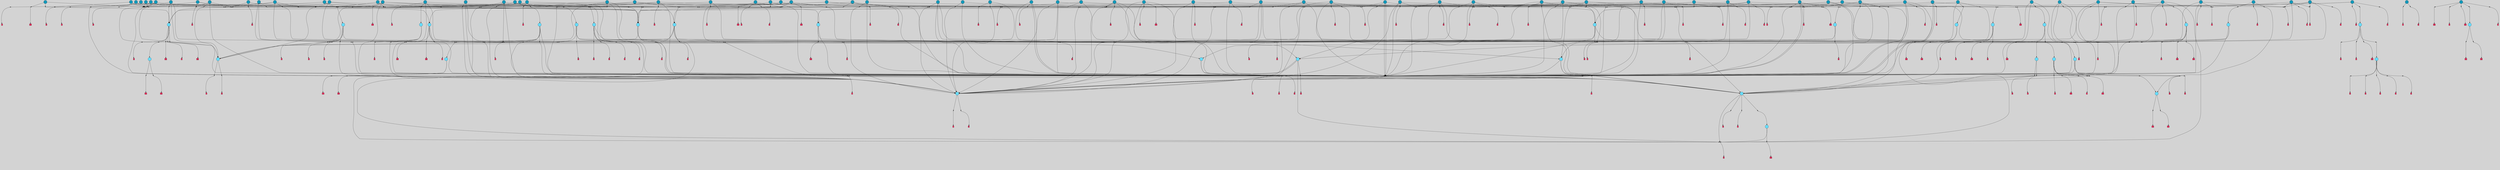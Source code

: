 // File exported with GEGELATI v1.3.1
// On the 2024-04-08 17:41:14
// With the File::TPGGraphDotExporter
digraph{
	graph[pad = "0.212, 0.055" bgcolor = lightgray]
	node[shape=circle style = filled label = ""]
		T7 [fillcolor="#66ddff"]
		T9 [fillcolor="#66ddff"]
		T11 [fillcolor="#66ddff"]
		T24 [fillcolor="#66ddff"]
		T59 [fillcolor="#66ddff"]
		T95 [fillcolor="#66ddff"]
		T102 [fillcolor="#66ddff"]
		T111 [fillcolor="#66ddff"]
		T214 [fillcolor="#66ddff"]
		T242 [fillcolor="#66ddff"]
		T258 [fillcolor="#66ddff"]
		T280 [fillcolor="#1199bb"]
		T283 [fillcolor="#66ddff"]
		T320 [fillcolor="#66ddff"]
		T321 [fillcolor="#66ddff"]
		T322 [fillcolor="#66ddff"]
		T323 [fillcolor="#1199bb"]
		T324 [fillcolor="#66ddff"]
		T325 [fillcolor="#66ddff"]
		T326 [fillcolor="#66ddff"]
		T327 [fillcolor="#66ddff"]
		T358 [fillcolor="#1199bb"]
		T407 [fillcolor="#66ddff"]
		T415 [fillcolor="#1199bb"]
		T20 [fillcolor="#1199bb"]
		T424 [fillcolor="#1199bb"]
		T429 [fillcolor="#66ddff"]
		T440 [fillcolor="#66ddff"]
		T466 [fillcolor="#1199bb"]
		T479 [fillcolor="#1199bb"]
		T486 [fillcolor="#1199bb"]
		T487 [fillcolor="#66ddff"]
		T488 [fillcolor="#1199bb"]
		T504 [fillcolor="#1199bb"]
		T506 [fillcolor="#1199bb"]
		T517 [fillcolor="#1199bb"]
		T519 [fillcolor="#1199bb"]
		T532 [fillcolor="#1199bb"]
		T537 [fillcolor="#1199bb"]
		T538 [fillcolor="#1199bb"]
		T540 [fillcolor="#66ddff"]
		T542 [fillcolor="#1199bb"]
		T543 [fillcolor="#1199bb"]
		T552 [fillcolor="#66ddff"]
		T556 [fillcolor="#66ddff"]
		T558 [fillcolor="#1199bb"]
		T560 [fillcolor="#1199bb"]
		T561 [fillcolor="#1199bb"]
		T566 [fillcolor="#1199bb"]
		T569 [fillcolor="#1199bb"]
		T570 [fillcolor="#1199bb"]
		T572 [fillcolor="#66ddff"]
		T575 [fillcolor="#1199bb"]
		T577 [fillcolor="#1199bb"]
		T581 [fillcolor="#1199bb"]
		T583 [fillcolor="#1199bb"]
		T584 [fillcolor="#1199bb"]
		T585 [fillcolor="#66ddff"]
		T586 [fillcolor="#1199bb"]
		T587 [fillcolor="#1199bb"]
		T589 [fillcolor="#1199bb"]
		T591 [fillcolor="#1199bb"]
		T592 [fillcolor="#1199bb"]
		T593 [fillcolor="#1199bb"]
		T594 [fillcolor="#1199bb"]
		T595 [fillcolor="#1199bb"]
		T596 [fillcolor="#1199bb"]
		T597 [fillcolor="#1199bb"]
		T598 [fillcolor="#1199bb"]
		T599 [fillcolor="#1199bb"]
		T600 [fillcolor="#1199bb"]
		T602 [fillcolor="#1199bb"]
		T603 [fillcolor="#1199bb"]
		T604 [fillcolor="#1199bb"]
		T606 [fillcolor="#1199bb"]
		T607 [fillcolor="#1199bb"]
		T610 [fillcolor="#1199bb"]
		T612 [fillcolor="#1199bb"]
		T614 [fillcolor="#1199bb"]
		T615 [fillcolor="#1199bb"]
		T616 [fillcolor="#1199bb"]
		T618 [fillcolor="#1199bb"]
		T619 [fillcolor="#1199bb"]
		T620 [fillcolor="#66ddff"]
		T621 [fillcolor="#1199bb"]
		T622 [fillcolor="#1199bb"]
		T550 [fillcolor="#1199bb"]
		T623 [fillcolor="#66ddff"]
		T624 [fillcolor="#66ddff"]
		T625 [fillcolor="#66ddff"]
		T626 [fillcolor="#1199bb"]
		T627 [fillcolor="#66ddff"]
		T628 [fillcolor="#1199bb"]
		T629 [fillcolor="#1199bb"]
		T630 [fillcolor="#1199bb"]
		T631 [fillcolor="#1199bb"]
		T632 [fillcolor="#1199bb"]
		T633 [fillcolor="#1199bb"]
		T634 [fillcolor="#1199bb"]
		T635 [fillcolor="#1199bb"]
		T636 [fillcolor="#1199bb"]
		T637 [fillcolor="#1199bb"]
		T638 [fillcolor="#1199bb"]
		T639 [fillcolor="#1199bb"]
		T640 [fillcolor="#1199bb"]
		T641 [fillcolor="#1199bb"]
		T642 [fillcolor="#1199bb"]
		T643 [fillcolor="#1199bb"]
		T644 [fillcolor="#1199bb"]
		T645 [fillcolor="#1199bb"]
		T646 [fillcolor="#1199bb"]
		P6532 [fillcolor="#cccccc" shape=point] //-3|
		I6532 [shape=box style=invis label="1|6&2|7#0|7&#92;n10|2&0|7#1|3&#92;n9|6&2|7#2|2&#92;n5|3&0|7#0|7&#92;n1|6&2|3#0|0&#92;n2|3&2|3#2|2&#92;n5|1&2|6#0|6&#92;n"]
		P6532 -> I6532[style=invis]
		A4789 [fillcolor="#ff3366" shape=box margin=0.03 width=0 height=0 label="7"]
		T7 -> P6532 -> A4789
		P6533 [fillcolor="#cccccc" shape=point] //5|
		I6533 [shape=box style=invis label="0|5&2|3#0|1&#92;n0|6&2|1#2|4&#92;n6|2&2|6#0|7&#92;n7|4&0|3#0|1&#92;n5|4&0|7#1|6&#92;n9|1&0|5#2|2&#92;n6|3&2|3#1|7&#92;n11|7&2|4#1|6&#92;n2|5&0|1#0|0&#92;n4|7&0|0#0|2&#92;n6|2&0|6#0|0&#92;n2|1&2|6#2|4&#92;n10|0&2|0#1|0&#92;n6|6&2|4#0|6&#92;n"]
		P6533 -> I6533[style=invis]
		A4790 [fillcolor="#ff3366" shape=box margin=0.03 width=0 height=0 label="8"]
		T7 -> P6533 -> A4790
		P6534 [fillcolor="#cccccc" shape=point] //-6|
		I6534 [shape=box style=invis label="11|1&0|7#2|0&#92;n10|4&0|1#1|0&#92;n4|3&2|4#2|1&#92;n0|5&2|0#0|0&#92;n6|1&0|0#0|3&#92;n8|2&2|0#0|4&#92;n11|4&2|0#1|6&#92;n7|0&2|6#2|3&#92;n5|3&2|6#2|0&#92;n2|0&2|0#0|4&#92;n"]
		P6534 -> I6534[style=invis]
		A4791 [fillcolor="#ff3366" shape=box margin=0.03 width=0 height=0 label="9"]
		T9 -> P6534 -> A4791
		P6535 [fillcolor="#cccccc" shape=point] //2|
		I6535 [shape=box style=invis label="6|3&2|7#1|4&#92;n8|6&0|0#2|5&#92;n2|1&0|2#0|3&#92;n8|7&0|6#0|4&#92;n2|1&2|0#0|1&#92;n0|0&2|2#2|3&#92;n6|6&0|7#2|1&#92;n6|1&0|7#2|6&#92;n5|4&2|7#0|4&#92;n0|3&0|4#2|0&#92;n11|0&2|0#2|5&#92;n4|5&2|5#2|4&#92;n5|7&0|6#0|4&#92;n9|7&2|5#0|3&#92;n5|4&2|1#0|3&#92;n5|3&0|1#1|7&#92;n0|4&0|3#2|5&#92;n"]
		P6535 -> I6535[style=invis]
		A4792 [fillcolor="#ff3366" shape=box margin=0.03 width=0 height=0 label="10"]
		T9 -> P6535 -> A4792
		P6536 [fillcolor="#cccccc" shape=point] //6|
		I6536 [shape=box style=invis label="3|0&2|7#2|2&#92;n3|2&0|4#2|5&#92;n5|1&0|2#1|0&#92;n8|7&0|1#2|0&#92;n8|5&0|3#0|6&#92;n0|2&0|2#2|3&#92;n1|5&2|5#0|5&#92;n5|6&0|6#0|7&#92;n6|7&0|0#2|6&#92;n1|2&2|3#0|0&#92;n7|7&2|3#0|4&#92;n0|7&2|7#0|6&#92;n1|0&2|2#2|7&#92;n4|4&0|1#0|0&#92;n"]
		P6536 -> I6536[style=invis]
		A4793 [fillcolor="#ff3366" shape=box margin=0.03 width=0 height=0 label="11"]
		T11 -> P6536 -> A4793
		P6537 [fillcolor="#cccccc" shape=point] //-4|
		I6537 [shape=box style=invis label="4|1&0|4#2|6&#92;n1|2&2|2#2|0&#92;n1|2&2|0#0|6&#92;n8|4&2|3#2|5&#92;n5|5&2|1#1|0&#92;n"]
		P6537 -> I6537[style=invis]
		A4794 [fillcolor="#ff3366" shape=box margin=0.03 width=0 height=0 label="12"]
		T11 -> P6537 -> A4794
		P6538 [fillcolor="#cccccc" shape=point] //1|
		I6538 [shape=box style=invis label="5|1&0|6#2|7&#92;n2|4&0|4#2|2&#92;n0|6&0|5#0|4&#92;n10|6&2|5#1|6&#92;n9|3&0|1#1|7&#92;n10|3&2|2#1|0&#92;n5|0&0|0#2|1&#92;n11|3&2|3#1|5&#92;n10|3&0|1#1|0&#92;n2|4&0|1#0|1&#92;n0|2&0|3#2|4&#92;n9|2&2|1#2|5&#92;n11|7&2|6#2|6&#92;n"]
		P6538 -> I6538[style=invis]
		T24 -> P6538 -> T7
		P6539 [fillcolor="#cccccc" shape=point] //5|
		I6539 [shape=box style=invis label="3|0&2|0#0|1&#92;n3|0&0|7#0|1&#92;n5|3&0|2#2|6&#92;n4|4&2|4#2|6&#92;n11|2&0|7#1|6&#92;n2|7&2|2#2|5&#92;n9|3&2|6#2|7&#92;n7|7&0|0#0|4&#92;n6|1&2|4#2|3&#92;n5|4&2|0#1|6&#92;n1|3&0|7#0|4&#92;n"]
		P6539 -> I6539[style=invis]
		A4795 [fillcolor="#ff3366" shape=box margin=0.03 width=0 height=0 label="7"]
		T24 -> P6539 -> A4795
		P6540 [fillcolor="#cccccc" shape=point] //-2|
		I6540 [shape=box style=invis label="4|1&0|4#0|3&#92;n4|2&0|5#2|0&#92;n5|5&2|6#0|5&#92;n1|4&0|1#0|2&#92;n6|3&2|7#1|5&#92;n0|4&2|0#0|3&#92;n8|5&2|5#1|2&#92;n10|7&2|7#1|1&#92;n3|4&0|0#2|1&#92;n3|6&2|5#2|5&#92;n8|3&0|1#0|7&#92;n10|0&2|7#1|3&#92;n4|1&2|4#0|1&#92;n9|3&2|0#0|4&#92;n3|6&2|0#0|4&#92;n1|2&0|6#2|1&#92;n4|0&2|1#2|2&#92;n"]
		P6540 -> I6540[style=invis]
		A4796 [fillcolor="#ff3366" shape=box margin=0.03 width=0 height=0 label="14"]
		T24 -> P6540 -> A4796
		P6541 [fillcolor="#cccccc" shape=point] //8|
		I6541 [shape=box style=invis label="9|0&0|1#2|0&#92;n10|1&2|5#1|4&#92;n8|2&2|6#0|4&#92;n4|5&0|3#0|1&#92;n2|4&2|5#2|3&#92;n4|2&2|2#0|2&#92;n7|5&0|2#0|0&#92;n8|2&2|1#1|3&#92;n8|7&0|7#2|1&#92;n1|1&0|0#0|7&#92;n5|6&2|5#1|0&#92;n6|3&2|5#0|0&#92;n11|4&0|3#2|6&#92;n1|2&2|4#0|7&#92;n5|6&0|1#2|0&#92;n11|3&0|2#0|7&#92;n"]
		P6541 -> I6541[style=invis]
		A4797 [fillcolor="#ff3366" shape=box margin=0.03 width=0 height=0 label="6"]
		T59 -> P6541 -> A4797
		T59 -> P6539
		T59 -> P6534
		T59 -> P6539
		P6542 [fillcolor="#cccccc" shape=point] //4|
		I6542 [shape=box style=invis label="4|3&0|6#0|3&#92;n5|7&2|3#2|2&#92;n5|6&0|7#1|2&#92;n1|4&2|6#0|3&#92;n8|4&2|1#2|5&#92;n9|5&2|4#1|4&#92;n2|4&0|5#0|7&#92;n10|0&0|6#1|3&#92;n3|0&0|6#0|2&#92;n2|7&2|7#2|6&#92;n5|2&0|5#1|5&#92;n10|4&2|5#1|7&#92;n4|0&0|4#2|4&#92;n11|1&0|4#2|6&#92;n10|6&2|0#1|4&#92;n9|7&0|3#1|4&#92;n4|5&2|7#0|6&#92;n11|5&2|6#2|3&#92;n0|3&0|5#0|1&#92;n"]
		P6542 -> I6542[style=invis]
		A4798 [fillcolor="#ff3366" shape=box margin=0.03 width=0 height=0 label="13"]
		T95 -> P6542 -> A4798
		P6543 [fillcolor="#cccccc" shape=point] //8|
		I6543 [shape=box style=invis label="9|7&0|5#2|5&#92;n3|3&2|3#0|2&#92;n9|5&2|2#1|0&#92;n2|3&0|6#0|3&#92;n4|4&2|5#2|7&#92;n11|3&2|0#1|5&#92;n6|6&2|1#2|2&#92;n4|6&0|1#2|2&#92;n2|5&2|7#2|2&#92;n7|7&2|2#2|3&#92;n6|5&0|3#2|6&#92;n6|7&0|6#0|2&#92;n"]
		P6543 -> I6543[style=invis]
		A4799 [fillcolor="#ff3366" shape=box margin=0.03 width=0 height=0 label="14"]
		T95 -> P6543 -> A4799
		P6544 [fillcolor="#cccccc" shape=point] //2|
		I6544 [shape=box style=invis label="4|1&0|4#2|6&#92;n5|5&2|1#1|0&#92;n1|0&2|0#0|6&#92;n8|4&2|3#2|5&#92;n"]
		P6544 -> I6544[style=invis]
		T95 -> P6544 -> T11
		P6545 [fillcolor="#cccccc" shape=point] //-9|
		I6545 [shape=box style=invis label="2|0&2|0#2|1&#92;n4|4&2|4#2|6&#92;n9|1&0|3#1|7&#92;n5|3&0|2#2|6&#92;n2|7&2|2#2|5&#92;n5|4&2|0#1|6&#92;n3|0&0|7#0|1&#92;n1|3&0|7#0|4&#92;n11|6&2|2#0|7&#92;n7|7&0|0#0|4&#92;n11|0&0|7#1|6&#92;n9|3&2|6#2|7&#92;n"]
		P6545 -> I6545[style=invis]
		A4800 [fillcolor="#ff3366" shape=box margin=0.03 width=0 height=0 label="7"]
		T95 -> P6545 -> A4800
		P6546 [fillcolor="#cccccc" shape=point] //-8|
		I6546 [shape=box style=invis label="7|5&0|4#2|4&#92;n"]
		P6546 -> I6546[style=invis]
		A4801 [fillcolor="#ff3366" shape=box margin=0.03 width=0 height=0 label="3"]
		T95 -> P6546 -> A4801
		P6547 [fillcolor="#cccccc" shape=point] //7|
		I6547 [shape=box style=invis label="3|3&2|7#0|4&#92;n4|3&2|6#0|3&#92;n8|4&0|6#1|2&#92;n5|6&2|3#0|4&#92;n0|7&2|1#0|5&#92;n8|7&2|2#2|5&#92;n9|1&0|0#1|0&#92;n10|1&2|1#1|4&#92;n10|5&0|6#1|7&#92;n5|2&2|3#0|4&#92;n2|0&2|6#2|7&#92;n1|7&0|1#0|7&#92;n"]
		P6547 -> I6547[style=invis]
		A4802 [fillcolor="#ff3366" shape=box margin=0.03 width=0 height=0 label="2"]
		T102 -> P6547 -> A4802
		T102 -> P6546
		P6548 [fillcolor="#cccccc" shape=point] //8|
		I6548 [shape=box style=invis label="7|0&0|2#1|4&#92;n8|1&2|3#0|5&#92;n0|6&0|5#0|5&#92;n3|7&2|1#0|6&#92;n9|4&2|7#1|6&#92;n1|7&2|5#2|2&#92;n8|5&2|0#0|3&#92;n0|2&0|2#0|0&#92;n3|5&0|2#0|3&#92;n"]
		P6548 -> I6548[style=invis]
		A4803 [fillcolor="#ff3366" shape=box margin=0.03 width=0 height=0 label="5"]
		T102 -> P6548 -> A4803
		P6549 [fillcolor="#cccccc" shape=point] //-5|
		I6549 [shape=box style=invis label="0|0&2|3#0|2&#92;n10|5&0|6#1|3&#92;n7|3&0|6#2|3&#92;n3|4&0|6#0|6&#92;n10|5&0|2#1|1&#92;n5|0&0|1#0|3&#92;n6|6&2|5#1|5&#92;n7|4&0|2#1|7&#92;n5|7&0|1#2|5&#92;n1|5&0|0#0|3&#92;n7|5&2|1#2|6&#92;n9|0&0|2#0|0&#92;n4|0&2|4#0|0&#92;n4|6&0|0#2|3&#92;n3|1&0|6#2|5&#92;n7|7&2|1#2|3&#92;n9|4&2|2#0|6&#92;n"]
		P6549 -> I6549[style=invis]
		T111 -> P6549 -> T9
		P6550 [fillcolor="#cccccc" shape=point] //7|
		I6550 [shape=box style=invis label="7|4&2|1#2|0&#92;n4|1&2|4#2|3&#92;n5|0&2|0#2|2&#92;n6|1&2|4#2|6&#92;n"]
		P6550 -> I6550[style=invis]
		A4804 [fillcolor="#ff3366" shape=box margin=0.03 width=0 height=0 label="9"]
		T111 -> P6550 -> A4804
		P6551 [fillcolor="#cccccc" shape=point] //2|
		I6551 [shape=box style=invis label="3|0&2|0#0|1&#92;n11|2&0|7#1|6&#92;n8|7&2|4#0|5&#92;n5|3&0|2#2|6&#92;n4|4&2|4#2|6&#92;n3|0&0|7#0|1&#92;n2|7&2|2#2|5&#92;n9|3&2|6#2|7&#92;n7|7&0|0#0|4&#92;n6|1&2|4#1|3&#92;n5|4&2|0#1|6&#92;n1|3&0|7#0|4&#92;n"]
		P6551 -> I6551[style=invis]
		A4805 [fillcolor="#ff3366" shape=box margin=0.03 width=0 height=0 label="7"]
		T111 -> P6551 -> A4805
		T111 -> P6534
		P6552 [fillcolor="#cccccc" shape=point] //6|
		I6552 [shape=box style=invis label="9|4&2|7#0|6&#92;n8|4&0|1#1|0&#92;n1|3&0|0#2|1&#92;n2|4&0|6#2|2&#92;n5|1&2|5#0|7&#92;n3|0&0|3#2|6&#92;n2|2&2|6#0|2&#92;n8|4&0|4#2|2&#92;n5|1&2|4#0|3&#92;n9|4&0|6#0|6&#92;n5|0&2|2#1|5&#92;n11|7&0|0#1|1&#92;n0|4&0|3#0|3&#92;n7|7&2|4#2|5&#92;n1|5&0|1#2|1&#92;n"]
		P6552 -> I6552[style=invis]
		A4806 [fillcolor="#ff3366" shape=box margin=0.03 width=0 height=0 label="1"]
		T214 -> P6552 -> A4806
		P6553 [fillcolor="#cccccc" shape=point] //5|
		I6553 [shape=box style=invis label="9|4&2|3#1|3&#92;n0|4&2|4#0|5&#92;n6|1&2|6#2|5&#92;n4|0&0|5#2|0&#92;n"]
		P6553 -> I6553[style=invis]
		A4807 [fillcolor="#ff3366" shape=box margin=0.03 width=0 height=0 label="7"]
		T214 -> P6553 -> A4807
		P6554 [fillcolor="#cccccc" shape=point] //8|
		I6554 [shape=box style=invis label="9|0&0|1#2|0&#92;n10|1&2|5#1|4&#92;n8|2&2|6#0|4&#92;n2|4&2|5#2|3&#92;n4|2&2|2#0|2&#92;n7|5&0|2#0|0&#92;n8|2&2|1#1|3&#92;n8|7&0|7#2|1&#92;n1|1&0|0#0|7&#92;n5|6&2|5#1|0&#92;n6|6&2|5#0|0&#92;n11|4&0|3#2|6&#92;n4|2&2|4#0|7&#92;n5|6&0|1#2|0&#92;n11|3&0|2#0|7&#92;n"]
		P6554 -> I6554[style=invis]
		A4808 [fillcolor="#ff3366" shape=box margin=0.03 width=0 height=0 label="6"]
		T214 -> P6554 -> A4808
		P6555 [fillcolor="#cccccc" shape=point] //10|
		I6555 [shape=box style=invis label="4|5&2|7#2|1&#92;n1|7&2|3#0|6&#92;n3|5&2|2#0|3&#92;n10|3&0|7#1|4&#92;n7|1&0|4#2|6&#92;n10|2&0|3#1|7&#92;n9|5&2|0#0|4&#92;n4|0&0|3#2|7&#92;n11|4&2|6#1|2&#92;n5|4&2|7#0|2&#92;n2|6&2|4#0|0&#92;n6|5&0|7#2|1&#92;n5|3&2|3#1|6&#92;n10|7&2|0#1|2&#92;n"]
		P6555 -> I6555[style=invis]
		A4809 [fillcolor="#ff3366" shape=box margin=0.03 width=0 height=0 label="5"]
		T214 -> P6555 -> A4809
		P6556 [fillcolor="#cccccc" shape=point] //5|
		I6556 [shape=box style=invis label="3|0&2|0#0|1&#92;n3|0&0|7#0|1&#92;n5|3&0|2#2|6&#92;n4|4&2|4#2|6&#92;n11|2&0|7#1|6&#92;n2|7&2|2#2|5&#92;n9|3&2|6#2|7&#92;n7|7&0|0#0|4&#92;n6|1&2|4#2|3&#92;n5|4&2|0#1|6&#92;n1|3&0|7#0|4&#92;n"]
		P6556 -> I6556[style=invis]
		A4810 [fillcolor="#ff3366" shape=box margin=0.03 width=0 height=0 label="7"]
		T214 -> P6556 -> A4810
		P6557 [fillcolor="#cccccc" shape=point] //5|
		I6557 [shape=box style=invis label="1|6&2|7#0|7&#92;n9|2&2|7#2|2&#92;n10|2&0|7#1|3&#92;n5|3&0|7#0|7&#92;n7|0&2|7#2|2&#92;n1|6&2|3#0|0&#92;n2|3&2|3#2|2&#92;n"]
		P6557 -> I6557[style=invis]
		A4811 [fillcolor="#ff3366" shape=box margin=0.03 width=0 height=0 label="7"]
		T242 -> P6557 -> A4811
		P6558 [fillcolor="#cccccc" shape=point] //-8|
		I6558 [shape=box style=invis label="7|5&0|2#2|1&#92;n1|0&2|6#0|0&#92;n7|1&2|6#1|1&#92;n8|7&0|3#1|6&#92;n3|7&2|3#2|4&#92;n"]
		P6558 -> I6558[style=invis]
		A4812 [fillcolor="#ff3366" shape=box margin=0.03 width=0 height=0 label="2"]
		T242 -> P6558 -> A4812
		P6559 [fillcolor="#cccccc" shape=point] //-3|
		I6559 [shape=box style=invis label="1|1&2|1#0|1&#92;n1|4&0|0#2|4&#92;n11|0&2|3#0|2&#92;n11|6&0|4#0|1&#92;n5|2&0|6#1|5&#92;n3|7&2|6#2|7&#92;n7|7&0|1#2|1&#92;n9|5&2|2#2|0&#92;n6|5&2|6#1|4&#92;n0|7&0|5#2|4&#92;n8|1&0|0#2|3&#92;n0|5&0|3#0|5&#92;n2|0&2|4#0|5&#92;n7|5&2|7#1|3&#92;n8|3&0|0#1|2&#92;n"]
		P6559 -> I6559[style=invis]
		A4813 [fillcolor="#ff3366" shape=box margin=0.03 width=0 height=0 label="1"]
		T242 -> P6559 -> A4813
		P6560 [fillcolor="#cccccc" shape=point] //2|
		I6560 [shape=box style=invis label="9|1&2|3#0|1&#92;n5|3&2|4#2|7&#92;n11|0&2|3#0|4&#92;n7|0&2|4#0|4&#92;n5|2&2|0#2|4&#92;n7|3&0|7#0|5&#92;n"]
		P6560 -> I6560[style=invis]
		A4814 [fillcolor="#ff3366" shape=box margin=0.03 width=0 height=0 label="2"]
		T258 -> P6560 -> A4814
		T258 -> P6534
		P6561 [fillcolor="#cccccc" shape=point] //-5|
		I6561 [shape=box style=invis label="8|7&0|3#0|3&#92;n6|4&2|1#0|5&#92;n2|2&2|6#2|0&#92;n4|7&2|0#2|3&#92;n10|5&2|1#1|5&#92;n2|0&0|7#2|0&#92;n5|3&2|2#2|0&#92;n6|7&0|0#1|0&#92;n"]
		P6561 -> I6561[style=invis]
		A4815 [fillcolor="#ff3366" shape=box margin=0.03 width=0 height=0 label="1"]
		T258 -> P6561 -> A4815
		T258 -> P6544
		T258 -> P6557
		T280 -> P6542
		P6562 [fillcolor="#cccccc" shape=point] //1|
		I6562 [shape=box style=invis label="0|4&0|1#0|1&#92;n10|5&2|5#1|6&#92;n7|7&2|5#2|2&#92;n9|5&0|7#2|7&#92;n8|4&0|3#2|7&#92;n11|0&2|3#0|5&#92;n7|0&0|0#0|1&#92;n4|2&0|4#0|5&#92;n5|1&0|6#2|7&#92;n11|3&0|7#1|3&#92;n"]
		P6562 -> I6562[style=invis]
		T280 -> P6562 -> T7
		P6563 [fillcolor="#cccccc" shape=point] //-3|
		I6563 [shape=box style=invis label="4|5&0|0#0|0&#92;n4|7&0|0#0|2&#92;n0|6&2|1#2|4&#92;n9|1&0|5#2|2&#92;n10|0&2|0#1|0&#92;n6|6&2|4#0|6&#92;n2|5&0|1#0|0&#92;n6|3&2|3#1|7&#92;n11|7&2|4#1|6&#92;n6|2&2|6#0|1&#92;n6|2&0|0#0|0&#92;n9|1&2|6#2|4&#92;n10|4&0|3#1|1&#92;n5|4&2|7#1|6&#92;n"]
		P6563 -> I6563[style=invis]
		T280 -> P6563 -> T95
		P6564 [fillcolor="#cccccc" shape=point] //-10|
		I6564 [shape=box style=invis label="11|0&0|6#2|7&#92;n4|1&2|1#2|5&#92;n4|6&2|3#0|3&#92;n0|2&2|3#2|3&#92;n0|6&0|5#0|4&#92;n3|5&0|3#0|7&#92;n5|3&2|5#0|2&#92;n11|3&0|7#1|1&#92;n10|3&2|2#1|5&#92;n0|7&2|6#2|6&#92;n9|3&0|1#1|7&#92;n2|4&0|1#0|1&#92;n"]
		P6564 -> I6564[style=invis]
		T283 -> P6564 -> T7
		P6565 [fillcolor="#cccccc" shape=point] //3|
		I6565 [shape=box style=invis label="7|2&0|2#2|4&#92;n0|4&0|6#2|7&#92;n9|0&0|1#2|2&#92;n8|6&0|0#1|0&#92;n"]
		P6565 -> I6565[style=invis]
		A4816 [fillcolor="#ff3366" shape=box margin=0.03 width=0 height=0 label="3"]
		T283 -> P6565 -> A4816
		T283 -> P6562
		P6566 [fillcolor="#cccccc" shape=point] //-4|
		I6566 [shape=box style=invis label="4|1&0|4#2|6&#92;n1|2&2|2#2|0&#92;n1|2&2|0#0|6&#92;n8|4&2|3#2|5&#92;n5|5&2|1#1|0&#92;n"]
		P6566 -> I6566[style=invis]
		A4817 [fillcolor="#ff3366" shape=box margin=0.03 width=0 height=0 label="12"]
		T320 -> P6566 -> A4817
		P6567 [fillcolor="#cccccc" shape=point] //-9|
		I6567 [shape=box style=invis label="2|0&2|0#2|1&#92;n4|4&2|4#2|6&#92;n9|1&0|3#1|7&#92;n5|3&0|2#2|6&#92;n2|7&2|2#2|5&#92;n5|4&2|0#1|6&#92;n3|0&0|7#0|1&#92;n1|3&0|7#0|4&#92;n11|6&2|2#0|7&#92;n7|7&0|0#0|4&#92;n11|0&0|7#1|6&#92;n9|3&2|6#2|7&#92;n"]
		P6567 -> I6567[style=invis]
		A4818 [fillcolor="#ff3366" shape=box margin=0.03 width=0 height=0 label="7"]
		T321 -> P6567 -> A4818
		P6568 [fillcolor="#cccccc" shape=point] //6|
		I6568 [shape=box style=invis label="3|0&2|7#2|2&#92;n3|2&0|4#2|5&#92;n5|1&0|2#1|0&#92;n8|7&0|1#2|0&#92;n8|5&0|3#0|6&#92;n0|2&0|2#2|3&#92;n1|5&2|5#0|5&#92;n5|6&0|6#0|7&#92;n6|7&0|0#2|6&#92;n1|2&2|3#0|0&#92;n7|7&2|3#0|4&#92;n0|7&2|7#0|6&#92;n1|0&2|2#2|7&#92;n4|4&0|1#0|0&#92;n"]
		P6568 -> I6568[style=invis]
		A4819 [fillcolor="#ff3366" shape=box margin=0.03 width=0 height=0 label="11"]
		T320 -> P6568 -> A4819
		P6569 [fillcolor="#cccccc" shape=point] //2|
		I6569 [shape=box style=invis label="4|1&0|4#2|6&#92;n5|5&2|1#1|0&#92;n1|0&2|0#0|6&#92;n8|4&2|3#2|5&#92;n"]
		P6569 -> I6569[style=invis]
		T321 -> P6569 -> T320
		P6570 [fillcolor="#cccccc" shape=point] //-3|
		I6570 [shape=box style=invis label="4|5&0|0#0|0&#92;n4|7&0|0#0|2&#92;n0|6&2|1#2|4&#92;n9|1&0|5#2|2&#92;n10|0&2|0#1|0&#92;n6|6&2|4#0|6&#92;n2|5&0|1#0|0&#92;n6|3&2|3#1|7&#92;n11|7&2|4#1|6&#92;n6|2&2|6#0|1&#92;n6|2&0|0#0|0&#92;n9|1&2|6#2|4&#92;n10|4&0|3#1|1&#92;n5|4&2|7#1|6&#92;n"]
		P6570 -> I6570[style=invis]
		T323 -> P6570 -> T321
		P6571 [fillcolor="#cccccc" shape=point] //5|
		I6571 [shape=box style=invis label="0|5&2|3#0|1&#92;n0|6&2|1#2|4&#92;n6|2&2|6#0|7&#92;n7|4&0|3#0|1&#92;n5|4&0|7#1|6&#92;n9|1&0|5#2|2&#92;n6|3&2|3#1|7&#92;n11|7&2|4#1|6&#92;n2|5&0|1#0|0&#92;n4|7&0|0#0|2&#92;n6|2&0|6#0|0&#92;n2|1&2|6#2|4&#92;n10|0&2|0#1|0&#92;n6|6&2|4#0|6&#92;n"]
		P6571 -> I6571[style=invis]
		A4820 [fillcolor="#ff3366" shape=box margin=0.03 width=0 height=0 label="8"]
		T322 -> P6571 -> A4820
		P6572 [fillcolor="#cccccc" shape=point] //8|
		I6572 [shape=box style=invis label="9|7&0|5#2|5&#92;n3|3&2|3#0|2&#92;n9|5&2|2#1|0&#92;n2|3&0|6#0|3&#92;n4|4&2|5#2|7&#92;n11|3&2|0#1|5&#92;n6|6&2|1#2|2&#92;n4|6&0|1#2|2&#92;n2|5&2|7#2|2&#92;n7|7&2|2#2|3&#92;n6|5&0|3#2|6&#92;n6|7&0|6#0|2&#92;n"]
		P6572 -> I6572[style=invis]
		A4821 [fillcolor="#ff3366" shape=box margin=0.03 width=0 height=0 label="14"]
		T321 -> P6572 -> A4821
		P6573 [fillcolor="#cccccc" shape=point] //-3|
		I6573 [shape=box style=invis label="1|6&2|7#0|7&#92;n10|2&0|7#1|3&#92;n9|6&2|7#2|2&#92;n5|3&0|7#0|7&#92;n1|6&2|3#0|0&#92;n2|3&2|3#2|2&#92;n5|1&2|6#0|6&#92;n"]
		P6573 -> I6573[style=invis]
		A4822 [fillcolor="#ff3366" shape=box margin=0.03 width=0 height=0 label="7"]
		T322 -> P6573 -> A4822
		P6574 [fillcolor="#cccccc" shape=point] //-8|
		I6574 [shape=box style=invis label="7|5&0|4#2|4&#92;n"]
		P6574 -> I6574[style=invis]
		A4823 [fillcolor="#ff3366" shape=box margin=0.03 width=0 height=0 label="3"]
		T321 -> P6574 -> A4823
		P6575 [fillcolor="#cccccc" shape=point] //4|
		I6575 [shape=box style=invis label="4|3&0|6#0|3&#92;n5|7&2|3#2|2&#92;n5|6&0|7#1|2&#92;n1|4&2|6#0|3&#92;n8|4&2|1#2|5&#92;n9|5&2|4#1|4&#92;n2|4&0|5#0|7&#92;n10|0&0|6#1|3&#92;n3|0&0|6#0|2&#92;n2|7&2|7#2|6&#92;n5|2&0|5#1|5&#92;n10|4&2|5#1|7&#92;n4|0&0|4#2|4&#92;n11|1&0|4#2|6&#92;n10|6&2|0#1|4&#92;n9|7&0|3#1|4&#92;n4|5&2|7#0|6&#92;n11|5&2|6#2|3&#92;n0|3&0|5#0|1&#92;n"]
		P6575 -> I6575[style=invis]
		A4824 [fillcolor="#ff3366" shape=box margin=0.03 width=0 height=0 label="13"]
		T321 -> P6575 -> A4824
		P6576 [fillcolor="#cccccc" shape=point] //1|
		I6576 [shape=box style=invis label="0|4&0|1#0|1&#92;n10|5&2|5#1|6&#92;n7|7&2|5#2|2&#92;n9|5&0|7#2|7&#92;n8|4&0|3#2|7&#92;n11|0&2|3#0|5&#92;n7|0&0|0#0|1&#92;n4|2&0|4#0|5&#92;n5|1&0|6#2|7&#92;n11|3&0|7#1|3&#92;n"]
		P6576 -> I6576[style=invis]
		T323 -> P6576 -> T322
		P6577 [fillcolor="#cccccc" shape=point] //4|
		I6577 [shape=box style=invis label="4|3&0|6#0|3&#92;n5|7&2|3#2|2&#92;n5|6&0|7#1|2&#92;n1|4&2|6#0|3&#92;n8|4&2|1#2|5&#92;n9|5&2|4#1|4&#92;n2|4&0|5#0|7&#92;n10|0&0|6#1|3&#92;n3|0&0|6#0|2&#92;n2|7&2|7#2|6&#92;n5|2&0|5#1|5&#92;n10|4&2|5#1|7&#92;n4|0&0|4#2|4&#92;n11|1&0|4#2|6&#92;n10|6&2|0#1|4&#92;n9|7&0|3#1|4&#92;n4|5&2|7#0|6&#92;n11|5&2|6#2|3&#92;n0|3&0|5#0|1&#92;n"]
		P6577 -> I6577[style=invis]
		A4825 [fillcolor="#ff3366" shape=box margin=0.03 width=0 height=0 label="13"]
		T323 -> P6577 -> A4825
		P6578 [fillcolor="#cccccc" shape=point] //-9|
		I6578 [shape=box style=invis label="2|0&2|0#2|1&#92;n4|4&2|4#2|6&#92;n9|1&0|3#1|7&#92;n5|3&0|2#2|6&#92;n2|7&2|2#2|5&#92;n5|4&2|0#1|6&#92;n3|0&0|7#0|1&#92;n1|3&0|7#0|4&#92;n11|6&2|2#0|7&#92;n7|7&0|0#0|4&#92;n11|0&0|7#1|6&#92;n9|3&2|6#2|7&#92;n"]
		P6578 -> I6578[style=invis]
		A4826 [fillcolor="#ff3366" shape=box margin=0.03 width=0 height=0 label="7"]
		T325 -> P6578 -> A4826
		P6579 [fillcolor="#cccccc" shape=point] //-4|
		I6579 [shape=box style=invis label="4|1&0|4#2|6&#92;n1|2&2|2#2|0&#92;n1|2&2|0#0|6&#92;n8|4&2|3#2|5&#92;n5|5&2|1#1|0&#92;n"]
		P6579 -> I6579[style=invis]
		A4827 [fillcolor="#ff3366" shape=box margin=0.03 width=0 height=0 label="12"]
		T324 -> P6579 -> A4827
		P6580 [fillcolor="#cccccc" shape=point] //6|
		I6580 [shape=box style=invis label="3|0&2|7#2|2&#92;n3|2&0|4#2|5&#92;n5|1&0|2#1|0&#92;n8|7&0|1#2|0&#92;n8|5&0|3#0|6&#92;n0|2&0|2#2|3&#92;n1|5&2|5#0|5&#92;n5|6&0|6#0|7&#92;n6|7&0|0#2|6&#92;n1|2&2|3#0|0&#92;n7|7&2|3#0|4&#92;n0|7&2|7#0|6&#92;n1|0&2|2#2|7&#92;n4|4&0|1#0|0&#92;n"]
		P6580 -> I6580[style=invis]
		A4828 [fillcolor="#ff3366" shape=box margin=0.03 width=0 height=0 label="11"]
		T324 -> P6580 -> A4828
		P6581 [fillcolor="#cccccc" shape=point] //2|
		I6581 [shape=box style=invis label="4|1&0|4#2|6&#92;n5|5&2|1#1|0&#92;n1|0&2|0#0|6&#92;n8|4&2|3#2|5&#92;n"]
		P6581 -> I6581[style=invis]
		T325 -> P6581 -> T324
		P6582 [fillcolor="#cccccc" shape=point] //4|
		I6582 [shape=box style=invis label="4|3&0|6#0|3&#92;n5|7&2|3#2|2&#92;n5|6&0|7#1|2&#92;n1|4&2|6#0|3&#92;n8|4&2|1#2|5&#92;n9|5&2|4#1|4&#92;n2|4&0|5#0|7&#92;n10|0&0|6#1|3&#92;n3|0&0|6#0|2&#92;n2|7&2|7#2|6&#92;n5|2&0|5#1|5&#92;n10|4&2|5#1|7&#92;n4|0&0|4#2|4&#92;n11|1&0|4#2|6&#92;n10|6&2|0#1|4&#92;n9|7&0|3#1|4&#92;n4|5&2|7#0|6&#92;n11|5&2|6#2|3&#92;n0|3&0|5#0|1&#92;n"]
		P6582 -> I6582[style=invis]
		A4829 [fillcolor="#ff3366" shape=box margin=0.03 width=0 height=0 label="13"]
		T325 -> P6582 -> A4829
		P6583 [fillcolor="#cccccc" shape=point] //-3|
		I6583 [shape=box style=invis label="4|5&0|0#0|0&#92;n4|7&0|0#0|2&#92;n0|6&2|1#2|4&#92;n9|1&0|5#2|2&#92;n10|0&2|0#1|0&#92;n6|6&2|4#0|6&#92;n2|5&0|1#0|0&#92;n6|3&2|3#1|7&#92;n11|7&2|4#1|6&#92;n6|2&2|6#0|1&#92;n6|2&0|0#0|0&#92;n9|1&2|6#2|4&#92;n10|4&0|3#1|1&#92;n5|4&2|7#1|6&#92;n"]
		P6583 -> I6583[style=invis]
		T327 -> P6583 -> T325
		P6584 [fillcolor="#cccccc" shape=point] //5|
		I6584 [shape=box style=invis label="0|5&2|3#0|1&#92;n0|6&2|1#2|4&#92;n6|2&2|6#0|7&#92;n7|4&0|3#0|1&#92;n5|4&0|7#1|6&#92;n9|1&0|5#2|2&#92;n6|3&2|3#1|7&#92;n11|7&2|4#1|6&#92;n2|5&0|1#0|0&#92;n4|7&0|0#0|2&#92;n6|2&0|6#0|0&#92;n2|1&2|6#2|4&#92;n10|0&2|0#1|0&#92;n6|6&2|4#0|6&#92;n"]
		P6584 -> I6584[style=invis]
		A4830 [fillcolor="#ff3366" shape=box margin=0.03 width=0 height=0 label="8"]
		T326 -> P6584 -> A4830
		P6585 [fillcolor="#cccccc" shape=point] //-8|
		I6585 [shape=box style=invis label="7|5&0|4#2|4&#92;n"]
		P6585 -> I6585[style=invis]
		A4831 [fillcolor="#ff3366" shape=box margin=0.03 width=0 height=0 label="3"]
		T325 -> P6585 -> A4831
		P6586 [fillcolor="#cccccc" shape=point] //-3|
		I6586 [shape=box style=invis label="1|6&2|7#0|7&#92;n10|2&0|7#1|3&#92;n9|6&2|7#2|2&#92;n5|3&0|7#0|7&#92;n1|6&2|3#0|0&#92;n2|3&2|3#2|2&#92;n5|1&2|6#0|6&#92;n"]
		P6586 -> I6586[style=invis]
		A4832 [fillcolor="#ff3366" shape=box margin=0.03 width=0 height=0 label="7"]
		T326 -> P6586 -> A4832
		P6587 [fillcolor="#cccccc" shape=point] //8|
		I6587 [shape=box style=invis label="9|7&0|5#2|5&#92;n3|3&2|3#0|2&#92;n9|5&2|2#1|0&#92;n2|3&0|6#0|3&#92;n4|4&2|5#2|7&#92;n11|3&2|0#1|5&#92;n6|6&2|1#2|2&#92;n4|6&0|1#2|2&#92;n2|5&2|7#2|2&#92;n7|7&2|2#2|3&#92;n6|5&0|3#2|6&#92;n6|7&0|6#0|2&#92;n"]
		P6587 -> I6587[style=invis]
		A4833 [fillcolor="#ff3366" shape=box margin=0.03 width=0 height=0 label="14"]
		T325 -> P6587 -> A4833
		P6588 [fillcolor="#cccccc" shape=point] //1|
		I6588 [shape=box style=invis label="0|4&0|1#0|1&#92;n10|5&2|5#1|6&#92;n7|7&2|5#2|2&#92;n9|5&0|7#2|7&#92;n8|4&0|3#2|7&#92;n11|0&2|3#0|5&#92;n7|0&0|0#0|1&#92;n4|2&0|4#0|5&#92;n5|1&0|6#2|7&#92;n11|3&0|7#1|3&#92;n"]
		P6588 -> I6588[style=invis]
		T327 -> P6588 -> T326
		P6589 [fillcolor="#cccccc" shape=point] //4|
		I6589 [shape=box style=invis label="4|3&0|6#0|3&#92;n5|7&2|3#2|2&#92;n5|6&0|7#1|2&#92;n1|4&2|6#0|3&#92;n8|4&2|1#2|5&#92;n9|5&2|4#1|4&#92;n2|4&0|5#0|7&#92;n10|0&0|6#1|3&#92;n3|0&0|6#0|2&#92;n2|7&2|7#2|6&#92;n5|2&0|5#1|5&#92;n10|4&2|5#1|7&#92;n4|0&0|4#2|4&#92;n11|1&0|4#2|6&#92;n10|6&2|0#1|4&#92;n9|7&0|3#1|4&#92;n4|5&2|7#0|6&#92;n11|5&2|6#2|3&#92;n0|3&0|5#0|1&#92;n"]
		P6589 -> I6589[style=invis]
		A4834 [fillcolor="#ff3366" shape=box margin=0.03 width=0 height=0 label="13"]
		T327 -> P6589 -> A4834
		P6590 [fillcolor="#cccccc" shape=point] //6|
		I6590 [shape=box style=invis label="7|0&2|5#1|2&#92;n10|6&2|1#1|3&#92;n7|5&0|2#0|7&#92;n10|7&0|1#1|5&#92;n4|6&2|5#0|5&#92;n4|4&0|7#2|7&#92;n"]
		P6590 -> I6590[style=invis]
		A4835 [fillcolor="#ff3366" shape=box margin=0.03 width=0 height=0 label="7"]
		T358 -> P6590 -> A4835
		P6591 [fillcolor="#cccccc" shape=point] //6|
		I6591 [shape=box style=invis label="0|5&2|3#0|1&#92;n0|6&2|1#2|4&#92;n9|1&0|5#2|2&#92;n7|4&0|3#0|1&#92;n5|4&0|7#1|6&#92;n2|5&0|1#0|0&#92;n6|3&2|3#1|7&#92;n11|7&2|4#1|6&#92;n6|2&2|6#0|1&#92;n4|7&0|0#0|2&#92;n6|2&0|6#0|0&#92;n9|1&2|6#2|4&#92;n10|0&2|0#1|0&#92;n6|6&2|4#0|6&#92;n"]
		P6591 -> I6591[style=invis]
		A4836 [fillcolor="#ff3366" shape=box margin=0.03 width=0 height=0 label="8"]
		T358 -> P6591 -> A4836
		P6592 [fillcolor="#cccccc" shape=point] //1|
		I6592 [shape=box style=invis label="9|0&0|1#1|4&#92;n4|4&2|6#2|6&#92;n4|2&2|3#0|2&#92;n9|3&2|6#1|6&#92;n3|7&2|1#2|7&#92;n2|0&0|2#2|1&#92;n3|3&2|0#2|1&#92;n7|5&0|4#0|4&#92;n5|3&0|7#2|4&#92;n"]
		P6592 -> I6592[style=invis]
		A4837 [fillcolor="#ff3366" shape=box margin=0.03 width=0 height=0 label="7"]
		T358 -> P6592 -> A4837
		P6593 [fillcolor="#cccccc" shape=point] //-9|
		I6593 [shape=box style=invis label="10|5&2|4#1|3&#92;n1|5&0|1#2|2&#92;n3|4&0|1#0|2&#92;n11|7&0|1#2|3&#92;n5|3&0|0#2|0&#92;n3|3&0|1#2|5&#92;n3|4&2|7#0|3&#92;n2|2&0|5#2|5&#92;n7|5&2|4#2|5&#92;n1|5&0|3#2|5&#92;n0|0&2|1#0|3&#92;n5|1&2|2#1|7&#92;n2|6&0|7#0|2&#92;n"]
		P6593 -> I6593[style=invis]
		A4838 [fillcolor="#ff3366" shape=box margin=0.03 width=0 height=0 label="1"]
		T358 -> P6593 -> A4838
		P6594 [fillcolor="#cccccc" shape=point] //-9|
		I6594 [shape=box style=invis label="4|7&2|6#0|5&#92;n11|3&0|2#2|6&#92;n10|2&2|4#1|6&#92;n3|0&2|6#2|7&#92;n4|3&0|5#0|7&#92;n2|3&0|7#0|7&#92;n10|6&0|7#1|5&#92;n10|1&2|2#1|1&#92;n1|7&0|3#2|6&#92;n"]
		P6594 -> I6594[style=invis]
		A4839 [fillcolor="#ff3366" shape=box margin=0.03 width=0 height=0 label="4"]
		T358 -> P6594 -> A4839
		P6595 [fillcolor="#cccccc" shape=point] //-1|
		I6595 [shape=box style=invis label="0|5&2|2#0|0&#92;n11|3&2|3#1|3&#92;n8|5&2|2#1|7&#92;n10|0&0|6#1|2&#92;n9|1&2|5#0|3&#92;n8|0&2|4#2|6&#92;n6|7&0|2#0|3&#92;n9|2&0|7#0|1&#92;n6|2&0|2#2|1&#92;n"]
		P6595 -> I6595[style=invis]
		A4840 [fillcolor="#ff3366" shape=box margin=0.03 width=0 height=0 label="7"]
		T407 -> P6595 -> A4840
		P6596 [fillcolor="#cccccc" shape=point] //-3|
		I6596 [shape=box style=invis label="7|7&0|0#0|4&#92;n11|2&0|7#1|6&#92;n8|7&2|4#0|5&#92;n5|3&0|2#2|6&#92;n4|4&2|4#2|6&#92;n3|0&0|7#0|6&#92;n2|7&2|2#2|5&#92;n9|3&2|6#2|7&#92;n6|7&0|0#0|7&#92;n3|0&2|0#0|1&#92;n6|1&2|4#1|3&#92;n5|4&2|0#1|6&#92;n1|3&0|7#0|4&#92;n"]
		P6596 -> I6596[style=invis]
		T407 -> P6596 -> T59
		P6597 [fillcolor="#cccccc" shape=point] //-5|
		I6597 [shape=box style=invis label="5|3&0|7#0|7&#92;n9|2&2|7#2|2&#92;n1|6&2|7#0|7&#92;n7|6&2|4#0|5&#92;n10|3&0|2#1|1&#92;n9|2&0|7#1|3&#92;n1|6&0|3#0|1&#92;n4|0&0|2#2|2&#92;n7|0&2|7#2|2&#92;n5|1&2|6#0|3&#92;n2|3&2|3#2|2&#92;n"]
		P6597 -> I6597[style=invis]
		T407 -> P6597 -> T102
		P6598 [fillcolor="#cccccc" shape=point] //1|
		I6598 [shape=box style=invis label="9|3&2|0#0|4&#92;n4|2&0|5#2|0&#92;n10|7&2|7#1|1&#92;n6|3&2|6#1|5&#92;n8|3&2|5#1|2&#92;n4|0&2|1#2|2&#92;n4|1&0|4#0|3&#92;n3|6&2|5#2|5&#92;n8|3&0|1#0|7&#92;n4|0&2|4#0|1&#92;n3|4&0|0#2|1&#92;n3|2&0|7#2|1&#92;n1|4&0|1#0|2&#92;n"]
		P6598 -> I6598[style=invis]
		A4841 [fillcolor="#ff3366" shape=box margin=0.03 width=0 height=0 label="14"]
		T407 -> P6598 -> A4841
		P6599 [fillcolor="#cccccc" shape=point] //3|
		I6599 [shape=box style=invis label="5|4&2|7#0|4&#92;n0|4&0|3#2|5&#92;n8|6&0|0#2|5&#92;n2|1&0|2#0|3&#92;n9|7&0|6#0|4&#92;n0|0&2|2#2|3&#92;n6|6&0|7#2|1&#92;n6|1&0|7#2|6&#92;n0|3&0|4#2|0&#92;n11|0&2|0#2|5&#92;n4|5&2|5#2|4&#92;n5|3&0|1#1|7&#92;n9|7&2|2#0|3&#92;n5|4&2|1#0|3&#92;n5|0&0|6#0|4&#92;n0|0&0|1#2|0&#92;n"]
		P6599 -> I6599[style=invis]
		A4842 [fillcolor="#ff3366" shape=box margin=0.03 width=0 height=0 label="10"]
		T407 -> P6599 -> A4842
		P6600 [fillcolor="#cccccc" shape=point] //6|
		I6600 [shape=box style=invis label="5|3&0|7#0|7&#92;n10|2&0|7#1|3&#92;n1|6&2|7#0|7&#92;n2|3&2|3#2|2&#92;n1|4&0|3#2|4&#92;n0|0&2|7#2|2&#92;n"]
		P6600 -> I6600[style=invis]
		A4843 [fillcolor="#ff3366" shape=box margin=0.03 width=0 height=0 label="7"]
		T415 -> P6600 -> A4843
		P6601 [fillcolor="#cccccc" shape=point] //7|
		I6601 [shape=box style=invis label="2|0&2|1#2|0&#92;n9|1&0|6#0|3&#92;n11|7&0|4#1|0&#92;n"]
		P6601 -> I6601[style=invis]
		T415 -> P6601 -> T111
		P6602 [fillcolor="#cccccc" shape=point] //-9|
		I6602 [shape=box style=invis label="4|7&0|0#0|2&#92;n6|2&0|1#0|0&#92;n6|2&2|6#0|7&#92;n9|0&2|7#1|1&#92;n7|4&0|3#0|1&#92;n10|6&2|1#1|1&#92;n9|1&0|5#2|2&#92;n5|4&0|7#2|6&#92;n2|5&0|1#0|0&#92;n0|5&2|5#0|1&#92;n11|7&2|4#1|6&#92;n2|1&2|6#2|4&#92;n10|0&0|0#1|0&#92;n6|6&2|4#0|6&#92;n"]
		P6602 -> I6602[style=invis]
		T415 -> P6602 -> T214
		P6603 [fillcolor="#cccccc" shape=point] //9|
		I6603 [shape=box style=invis label="5|6&0|4#1|1&#92;n5|5&0|5#2|3&#92;n6|1&2|5#0|5&#92;n6|0&0|1#1|0&#92;n"]
		P6603 -> I6603[style=invis]
		T415 -> P6603 -> T7
		P6604 [fillcolor="#cccccc" shape=point] //-8|
		I6604 [shape=box style=invis label="5|2&2|5#0|6&#92;n7|7&2|7#2|5&#92;n10|7&0|7#1|3&#92;n9|7&0|0#0|4&#92;n11|1&0|1#2|0&#92;n8|4&0|4#1|0&#92;n1|6&2|2#0|0&#92;n0|6&0|1#2|2&#92;n11|1&0|7#0|3&#92;n7|7&0|5#2|3&#92;n5|4&0|1#2|2&#92;n1|3&0|1#2|4&#92;n5|3&2|7#0|2&#92;n4|0&0|6#2|7&#92;n"]
		P6604 -> I6604[style=invis]
		T415 -> P6604 -> T7
		P6605 [fillcolor="#cccccc" shape=point] //-2|
		I6605 [shape=box style=invis label="3|5&2|6#2|3&#92;n3|2&0|0#0|0&#92;n8|0&2|0#0|1&#92;n"]
		P6605 -> I6605[style=invis]
		A4844 [fillcolor="#ff3366" shape=box margin=0.03 width=0 height=0 label="3"]
		T20 -> P6605 -> A4844
		P6606 [fillcolor="#cccccc" shape=point] //5|
		I6606 [shape=box style=invis label="4|4&2|4#2|6&#92;n3|0&0|7#0|1&#92;n5|3&0|2#2|6&#92;n3|0&2|0#2|1&#92;n11|2&0|7#1|6&#92;n9|3&2|6#2|7&#92;n7|7&0|0#0|4&#92;n6|1&2|4#2|3&#92;n5|4&2|0#1|6&#92;n1|3&0|7#0|4&#92;n"]
		P6606 -> I6606[style=invis]
		T20 -> P6606 -> T407
		P6607 [fillcolor="#cccccc" shape=point] //4|
		I6607 [shape=box style=invis label="2|2&0|1#2|4&#92;n3|7&2|2#0|7&#92;n6|5&2|4#1|3&#92;n7|0&0|7#1|3&#92;n10|7&0|0#1|2&#92;n"]
		P6607 -> I6607[style=invis]
		T20 -> P6607 -> T111
		T20 -> P6539
		T20 -> P6534
		P6608 [fillcolor="#cccccc" shape=point] //0|
		I6608 [shape=box style=invis label="7|3&2|1#0|0&#92;n11|7&0|3#1|2&#92;n1|2&0|3#0|5&#92;n9|1&2|3#0|1&#92;n8|0&2|2#0|4&#92;n5|2&2|0#2|4&#92;n"]
		P6608 -> I6608[style=invis]
		A4845 [fillcolor="#ff3366" shape=box margin=0.03 width=0 height=0 label="2"]
		T424 -> P6608 -> A4845
		P6609 [fillcolor="#cccccc" shape=point] //9|
		I6609 [shape=box style=invis label="7|1&2|2#2|5&#92;n1|0&2|5#2|1&#92;n11|6&0|4#0|1&#92;n10|6&0|3#1|6&#92;n7|1&0|0#2|6&#92;n4|0&2|6#0|1&#92;n4|6&0|4#2|7&#92;n10|0&2|3#1|0&#92;n1|0&2|3#0|7&#92;n1|6&2|0#0|5&#92;n6|2&0|1#0|7&#92;n9|2&0|3#2|7&#92;n5|3&0|6#0|6&#92;n3|1&0|3#0|5&#92;n1|7&2|5#2|3&#92;n8|1&2|7#0|6&#92;n10|3&2|0#1|4&#92;n7|6&2|4#0|2&#92;n7|4&2|6#0|3&#92;n"]
		P6609 -> I6609[style=invis]
		T424 -> P6609 -> T7
		T424 -> P6601
		P6610 [fillcolor="#cccccc" shape=point] //-5|
		I6610 [shape=box style=invis label="0|0&2|3#2|3&#92;n9|3&2|7#2|3&#92;n2|0&0|0#0|3&#92;n9|4&2|3#2|3&#92;n6|4&0|0#2|4&#92;n11|0&2|0#2|2&#92;n7|5&2|5#0|0&#92;n7|4&0|2#2|5&#92;n4|5&0|2#2|0&#92;n0|4&0|5#2|5&#92;n8|3&0|4#1|4&#92;n8|6&0|0#2|5&#92;n4|5&2|5#0|3&#92;n4|0&0|0#2|2&#92;n8|7&0|6#0|4&#92;n5|4&2|7#2|4&#92;n2|7&0|2#0|3&#92;n0|7&2|0#0|7&#92;n"]
		P6610 -> I6610[style=invis]
		A4846 [fillcolor="#ff3366" shape=box margin=0.03 width=0 height=0 label="10"]
		T424 -> P6610 -> A4846
		T424 -> P6591
		P6611 [fillcolor="#cccccc" shape=point] //4|
		I6611 [shape=box style=invis label="8|5&2|3#2|1&#92;n10|1&0|3#1|6&#92;n7|1&2|6#1|3&#92;n4|1&0|6#0|0&#92;n11|1&0|2#0|3&#92;n2|0&2|1#2|7&#92;n"]
		P6611 -> I6611[style=invis]
		A4847 [fillcolor="#ff3366" shape=box margin=0.03 width=0 height=0 label="2"]
		T429 -> P6611 -> A4847
		P6612 [fillcolor="#cccccc" shape=point] //1|
		I6612 [shape=box style=invis label="9|7&0|2#2|2&#92;n6|5&0|1#1|0&#92;n2|2&0|0#2|1&#92;n4|3&2|2#2|3&#92;n2|5&2|2#0|0&#92;n10|7&0|5#1|1&#92;n9|5&2|7#2|5&#92;n7|7&2|5#2|5&#92;n8|0&2|4#0|1&#92;n5|4&2|0#0|2&#92;n2|5&2|2#2|6&#92;n4|4&0|2#2|1&#92;n7|2&2|4#0|0&#92;n10|0&2|2#1|1&#92;n10|4&2|3#1|0&#92;n"]
		P6612 -> I6612[style=invis]
		A4848 [fillcolor="#ff3366" shape=box margin=0.03 width=0 height=0 label="1"]
		T429 -> P6612 -> A4848
		P6613 [fillcolor="#cccccc" shape=point] //-8|
		I6613 [shape=box style=invis label="11|7&2|0#2|0&#92;n5|5&2|7#2|7&#92;n8|6&2|7#1|2&#92;n1|7&0|3#0|6&#92;n4|0&2|1#2|2&#92;n9|0&0|2#0|0&#92;n10|1&0|5#1|6&#92;n0|0&2|3#2|0&#92;n3|2&0|1#2|6&#92;n0|1&2|4#0|0&#92;n"]
		P6613 -> I6613[style=invis]
		A4849 [fillcolor="#ff3366" shape=box margin=0.03 width=0 height=0 label="6"]
		T429 -> P6613 -> A4849
		P6614 [fillcolor="#cccccc" shape=point] //-7|
		I6614 [shape=box style=invis label="7|3&0|6#2|5&#92;n10|5&0|5#1|0&#92;n1|0&2|4#0|3&#92;n"]
		P6614 -> I6614[style=invis]
		T429 -> P6614 -> T7
		P6615 [fillcolor="#cccccc" shape=point] //-2|
		I6615 [shape=box style=invis label="3|1&2|6#2|5&#92;n4|5&0|4#0|6&#92;n7|1&0|6#2|2&#92;n2|6&0|6#2|0&#92;n7|7&0|0#1|0&#92;n3|7&0|7#0|1&#92;n1|3&2|2#2|0&#92;n3|6&0|5#0|0&#92;n4|0&2|7#0|4&#92;n9|4&2|2#0|1&#92;n3|1&2|5#0|7&#92;n"]
		P6615 -> I6615[style=invis]
		A4850 [fillcolor="#ff3366" shape=box margin=0.03 width=0 height=0 label="1"]
		T429 -> P6615 -> A4850
		P6616 [fillcolor="#cccccc" shape=point] //2|
		I6616 [shape=box style=invis label="0|6&0|7#0|4&#92;n6|7&2|6#2|6&#92;n11|3&0|7#1|6&#92;n11|1&0|6#2|7&#92;n2|4&0|1#0|1&#92;n10|6&2|5#1|6&#92;n11|3&0|1#1|7&#92;n10|0&2|3#1|5&#92;n"]
		P6616 -> I6616[style=invis]
		T440 -> P6616 -> T7
		P6617 [fillcolor="#cccccc" shape=point] //-9|
		I6617 [shape=box style=invis label="2|0&2|3#2|0&#92;n11|7&0|4#1|0&#92;n"]
		P6617 -> I6617[style=invis]
		T440 -> P6617 -> T111
		T440 -> P6539
		P6618 [fillcolor="#cccccc" shape=point] //-3|
		I6618 [shape=box style=invis label="4|5&0|0#0|0&#92;n4|7&0|0#0|2&#92;n6|3&2|3#1|7&#92;n9|1&0|5#2|2&#92;n6|2&0|0#0|0&#92;n2|5&0|1#0|0&#92;n0|6&2|1#2|4&#92;n11|7&2|4#1|6&#92;n6|2&2|6#0|1&#92;n10|0&2|0#1|5&#92;n9|1&2|6#2|4&#92;n10|0&0|3#1|1&#92;n5|4&2|7#1|6&#92;n"]
		P6618 -> I6618[style=invis]
		T466 -> P6618 -> T321
		T466 -> P6576
		P6619 [fillcolor="#cccccc" shape=point] //2|
		I6619 [shape=box style=invis label="9|1&2|3#0|1&#92;n3|6&2|5#2|7&#92;n7|1&2|2#2|6&#92;n1|2&0|3#0|5&#92;n7|0&2|2#1|4&#92;n7|3&2|7#0|0&#92;n7|6&2|5#0|7&#92;n"]
		P6619 -> I6619[style=invis]
		A4851 [fillcolor="#ff3366" shape=box margin=0.03 width=0 height=0 label="2"]
		T466 -> P6619 -> A4851
		P6620 [fillcolor="#cccccc" shape=point] //-6|
		I6620 [shape=box style=invis label="7|0&2|1#2|0&#92;n9|7&2|1#1|7&#92;n11|0&0|7#0|4&#92;n6|6&0|2#1|1&#92;n2|2&2|5#0|0&#92;n10|1&2|5#1|5&#92;n1|3&2|2#2|0&#92;n4|7&0|4#2|3&#92;n5|7&0|0#2|1&#92;n8|2&0|1#1|4&#92;n4|1&0|3#0|2&#92;n10|2&2|6#1|5&#92;n1|1&2|3#2|2&#92;n"]
		P6620 -> I6620[style=invis]
		T466 -> P6620 -> T440
		T479 -> P6591
		T479 -> P6592
		P6621 [fillcolor="#cccccc" shape=point] //-1|
		I6621 [shape=box style=invis label="0|4&0|3#0|0&#92;n5|1&0|1#0|0&#92;n5|0&0|5#0|0&#92;n9|3&2|0#1|0&#92;n1|0&0|3#0|2&#92;n11|3&0|1#0|5&#92;n10|3&0|7#1|0&#92;n1|2&0|4#2|3&#92;n11|7&2|2#2|6&#92;n11|1&2|5#2|7&#92;n7|3&0|2#1|1&#92;n"]
		P6621 -> I6621[style=invis]
		A4852 [fillcolor="#ff3366" shape=box margin=0.03 width=0 height=0 label="1"]
		T479 -> P6621 -> A4852
		T479 -> P6594
		P6622 [fillcolor="#cccccc" shape=point] //8|
		I6622 [shape=box style=invis label="1|2&0|2#2|5&#92;n1|4&2|2#2|1&#92;n0|2&0|1#0|3&#92;n7|0&2|6#1|0&#92;n4|2&2|4#2|1&#92;n2|1&2|4#0|0&#92;n0|2&0|4#2|6&#92;n10|4&2|1#1|1&#92;n0|5&2|1#2|3&#92;n"]
		P6622 -> I6622[style=invis]
		A4853 [fillcolor="#ff3366" shape=box margin=0.03 width=0 height=0 label="1"]
		T479 -> P6622 -> A4853
		P6623 [fillcolor="#cccccc" shape=point] //-6|
		I6623 [shape=box style=invis label="11|7&0|1#0|6&#92;n3|5&0|1#0|3&#92;n1|5&0|5#0|6&#92;n1|7&2|5#2|2&#92;n0|0&0|2#2|2&#92;n4|4&0|1#0|5&#92;n6|4&2|2#0|2&#92;n0|6&2|5#0|5&#92;n0|3&2|2#2|6&#92;n"]
		P6623 -> I6623[style=invis]
		A4854 [fillcolor="#ff3366" shape=box margin=0.03 width=0 height=0 label="5"]
		T486 -> P6623 -> A4854
		P6624 [fillcolor="#cccccc" shape=point] //-8|
		I6624 [shape=box style=invis label="9|0&0|4#1|1&#92;n7|2&0|5#1|7&#92;n5|6&2|0#2|4&#92;n1|6&0|7#2|7&#92;n6|7&2|6#1|6&#92;n11|0&2|6#0|5&#92;n1|0&2|1#0|0&#92;n4|6&2|0#0|6&#92;n"]
		P6624 -> I6624[style=invis]
		T486 -> P6624 -> T7
		T486 -> P6617
		P6625 [fillcolor="#cccccc" shape=point] //1|
		I6625 [shape=box style=invis label="3|0&2|0#0|1&#92;n2|5&0|2#0|2&#92;n5|3&0|2#2|6&#92;n4|6&2|7#0|0&#92;n4|4&2|0#2|6&#92;n3|3&0|6#0|1&#92;n11|2&0|7#1|6&#92;n1|3&0|7#0|4&#92;n6|1&2|4#2|3&#92;n7|7&0|0#0|4&#92;n3|0&0|7#0|1&#92;n9|5&2|6#2|7&#92;n"]
		P6625 -> I6625[style=invis]
		A4855 [fillcolor="#ff3366" shape=box margin=0.03 width=0 height=0 label="7"]
		T487 -> P6625 -> A4855
		P6626 [fillcolor="#cccccc" shape=point] //7|
		I6626 [shape=box style=invis label="10|3&0|1#1|4&#92;n11|1&2|0#1|0&#92;n11|3&2|3#0|5&#92;n10|1&0|5#1|6&#92;n8|1&0|6#2|4&#92;n6|2&2|5#1|4&#92;n4|0&2|5#2|0&#92;n"]
		P6626 -> I6626[style=invis]
		T487 -> P6626 -> T7
		T487 -> P6601
		T488 -> P6590
		T488 -> P6591
		T488 -> P6609
		P6627 [fillcolor="#cccccc" shape=point] //4|
		I6627 [shape=box style=invis label="7|2&2|3#1|3&#92;n10|7&0|0#1|2&#92;n3|7&2|2#0|7&#92;n8|5&2|4#1|3&#92;n7|0&0|7#1|3&#92;n2|2&0|1#2|4&#92;n"]
		P6627 -> I6627[style=invis]
		T488 -> P6627 -> T111
		T488 -> P6594
		T504 -> P6618
		T504 -> P6576
		T504 -> P6620
		P6628 [fillcolor="#cccccc" shape=point] //2|
		I6628 [shape=box style=invis label="6|6&2|2#2|4&#92;n8|5&0|3#2|4&#92;n10|0&2|5#1|2&#92;n2|5&0|1#0|2&#92;n6|5&2|4#1|6&#92;n5|4&0|7#2|1&#92;n7|3&0|0#1|5&#92;n9|5&2|2#0|4&#92;n"]
		P6628 -> I6628[style=invis]
		A4856 [fillcolor="#ff3366" shape=box margin=0.03 width=0 height=0 label="3"]
		T504 -> P6628 -> A4856
		T506 -> P6601
		T506 -> P6556
		T506 -> P6607
		P6629 [fillcolor="#cccccc" shape=point] //8|
		I6629 [shape=box style=invis label="9|7&0|0#2|2&#92;n11|7&2|2#1|0&#92;n9|5&2|7#2|7&#92;n8|7&0|4#2|0&#92;n3|3&2|2#0|6&#92;n5|6&0|0#1|0&#92;n10|0&0|5#1|1&#92;n1|5&0|5#2|0&#92;n"]
		P6629 -> I6629[style=invis]
		T506 -> P6629 -> T7
		T517 -> P6576
		T517 -> P6620
		T517 -> P6576
		P6630 [fillcolor="#cccccc" shape=point] //-10|
		I6630 [shape=box style=invis label="2|4&0|1#0|1&#92;n10|6&2|5#1|6&#92;n10|3&0|1#1|0&#92;n9|3&0|1#1|7&#92;n3|0&0|0#0|1&#92;n0|7&0|5#2|4&#92;n5|1&0|6#2|7&#92;n10|3&2|2#1|0&#92;n2|2&0|4#2|1&#92;n7|4&0|3#1|3&#92;n11|7&2|6#1|6&#92;n"]
		P6630 -> I6630[style=invis]
		T517 -> P6630 -> T7
		P6631 [fillcolor="#cccccc" shape=point] //1|
		I6631 [shape=box style=invis label="0|4&0|7#2|3&#92;n9|7&0|6#0|3&#92;n8|6&2|6#1|7&#92;n5|5&0|7#2|1&#92;n7|7&0|5#2|5&#92;n11|7&2|3#0|4&#92;n0|5&2|5#0|1&#92;n1|2&2|2#0|5&#92;n8|4&2|4#1|0&#92;n3|1&0|5#0|0&#92;n5|6&2|7#1|0&#92;n6|0&0|7#1|2&#92;n7|7&2|1#2|4&#92;n11|7&0|1#0|3&#92;n"]
		P6631 -> I6631[style=invis]
		A4857 [fillcolor="#ff3366" shape=box margin=0.03 width=0 height=0 label="1"]
		T519 -> P6631 -> A4857
		P6632 [fillcolor="#cccccc" shape=point] //2|
		I6632 [shape=box style=invis label="11|2&2|1#1|1&#92;n5|0&2|3#1|4&#92;n0|4&2|4#0|1&#92;n"]
		P6632 -> I6632[style=invis]
		T519 -> P6632 -> T111
		P6633 [fillcolor="#cccccc" shape=point] //0|
		I6633 [shape=box style=invis label="10|6&2|5#1|3&#92;n11|3&0|7#1|6&#92;n6|7&2|6#2|6&#92;n9|3&2|7#1|7&#92;n8|5&0|7#0|7&#92;n9|7&0|1#2|4&#92;n1|6&0|7#0|5&#92;n2|6&2|2#2|1&#92;n5|7&0|6#0|2&#92;n8|0&2|4#0|5&#92;n"]
		P6633 -> I6633[style=invis]
		T519 -> P6633 -> T7
		P6634 [fillcolor="#cccccc" shape=point] //-5|
		I6634 [shape=box style=invis label="7|2&0|3#2|2&#92;n3|2&0|2#2|0&#92;n1|5&2|7#0|4&#92;n5|3&0|3#0|7&#92;n11|4&0|1#0|0&#92;n8|7&2|7#2|7&#92;n4|0&0|3#2|7&#92;n"]
		P6634 -> I6634[style=invis]
		A4858 [fillcolor="#ff3366" shape=box margin=0.03 width=0 height=0 label="7"]
		T519 -> P6634 -> A4858
		T532 -> P6609
		T532 -> P6601
		T532 -> P6591
		P6635 [fillcolor="#cccccc" shape=point] //-6|
		I6635 [shape=box style=invis label="2|0&2|5#0|4&#92;n5|6&0|4#1|6&#92;n4|2&2|7#0|2&#92;n7|0&0|6#1|1&#92;n"]
		P6635 -> I6635[style=invis]
		T532 -> P6635 -> T7
		T537 -> P6618
		T537 -> P6620
		P6636 [fillcolor="#cccccc" shape=point] //-4|
		I6636 [shape=box style=invis label="4|3&0|2#0|1&#92;n4|6&0|1#2|5&#92;n6|7&0|2#0|1&#92;n7|4&2|7#0|4&#92;n1|3&0|5#2|2&#92;n2|0&2|7#2|7&#92;n11|7&0|5#2|3&#92;n5|0&2|1#2|2&#92;n10|0&0|4#1|2&#92;n1|4&2|5#0|4&#92;n4|4&0|7#0|0&#92;n2|1&2|3#0|0&#92;n"]
		P6636 -> I6636[style=invis]
		A4859 [fillcolor="#ff3366" shape=box margin=0.03 width=0 height=0 label="0"]
		T537 -> P6636 -> A4859
		T538 -> P6576
		T538 -> P6620
		P6637 [fillcolor="#cccccc" shape=point] //7|
		I6637 [shape=box style=invis label="9|5&0|7#2|7&#92;n8|1&0|3#2|7&#92;n8|7&0|6#1|5&#92;n7|0&2|6#1|3&#92;n5|7&2|6#1|7&#92;n1|4&2|5#2|5&#92;n4|2&0|4#0|5&#92;n0|6&2|1#0|6&#92;n7|3&0|6#0|2&#92;n7|0&0|0#0|3&#92;n7|7&2|0#2|2&#92;n0|4&0|1#0|1&#92;n"]
		P6637 -> I6637[style=invis]
		T538 -> P6637 -> T322
		P6638 [fillcolor="#cccccc" shape=point] //8|
		I6638 [shape=box style=invis label="0|4&0|7#2|3&#92;n9|7&0|6#0|3&#92;n8|6&2|6#1|6&#92;n5|5&0|7#2|1&#92;n5|6&2|7#1|0&#92;n11|7&2|3#0|4&#92;n0|5&2|5#0|1&#92;n8|4&2|4#1|0&#92;n3|1&0|5#0|0&#92;n7|7&0|5#2|5&#92;n5|1&2|6#0|6&#92;n6|0&0|7#1|2&#92;n7|7&2|1#2|4&#92;n11|7&0|1#0|3&#92;n"]
		P6638 -> I6638[style=invis]
		A4860 [fillcolor="#ff3366" shape=box margin=0.03 width=0 height=0 label="1"]
		T538 -> P6638 -> A4860
		T540 -> P6601
		T540 -> P6591
		P6639 [fillcolor="#cccccc" shape=point] //-4|
		I6639 [shape=box style=invis label="6|3&2|6#1|2&#92;n2|5&2|2#2|5&#92;n2|6&0|4#0|5&#92;n6|0&0|2#1|2&#92;n"]
		P6639 -> I6639[style=invis]
		A4861 [fillcolor="#ff3366" shape=box margin=0.03 width=0 height=0 label="7"]
		T540 -> P6639 -> A4861
		T540 -> P6634
		T542 -> P6634
		P6640 [fillcolor="#cccccc" shape=point] //2|
		I6640 [shape=box style=invis label="11|6&0|4#2|0&#92;n6|0&0|3#0|0&#92;n3|4&2|4#0|1&#92;n11|6&2|7#2|3&#92;n9|7&0|1#1|1&#92;n8|2&2|1#1|1&#92;n"]
		P6640 -> I6640[style=invis]
		T542 -> P6640 -> T111
		T542 -> P6601
		T542 -> P6591
		P6641 [fillcolor="#cccccc" shape=point] //-6|
		I6641 [shape=box style=invis label="0|6&2|7#0|7&#92;n9|3&0|6#2|6&#92;n0|7&0|7#0|3&#92;n2|6&2|1#2|2&#92;n2|7&0|6#2|4&#92;n0|0&2|7#2|0&#92;n"]
		P6641 -> I6641[style=invis]
		A4862 [fillcolor="#ff3366" shape=box margin=0.03 width=0 height=0 label="7"]
		T543 -> P6641 -> A4862
		T543 -> P6601
		P6642 [fillcolor="#cccccc" shape=point] //3|
		I6642 [shape=box style=invis label="4|7&0|7#2|0&#92;n11|5&2|6#0|2&#92;n5|5&2|6#2|0&#92;n2|6&0|7#0|3&#92;n10|2&2|5#1|5&#92;n9|4&2|3#1|5&#92;n2|5&2|7#2|4&#92;n3|2&0|6#0|3&#92;n7|0&0|7#2|1&#92;n11|3&2|5#1|0&#92;n"]
		P6642 -> I6642[style=invis]
		A4863 [fillcolor="#ff3366" shape=box margin=0.03 width=0 height=0 label="5"]
		T543 -> P6642 -> A4863
		T543 -> P6546
		P6643 [fillcolor="#cccccc" shape=point] //3|
		I6643 [shape=box style=invis label="0|7&2|6#2|6&#92;n9|2&0|1#2|5&#92;n7|7&2|1#0|5&#92;n10|2&0|1#1|0&#92;n2|4&2|4#2|2&#92;n5|1&0|6#2|7&#92;n0|4&0|0#0|6&#92;n9|3&0|1#1|7&#92;n5|0&0|0#2|1&#92;n2|4&0|1#0|1&#92;n0|6&0|5#0|4&#92;n0|5&0|4#0|1&#92;n10|0&2|2#1|0&#92;n"]
		P6643 -> I6643[style=invis]
		T543 -> P6643 -> T7
		P6644 [fillcolor="#cccccc" shape=point] //6|
		I6644 [shape=box style=invis label="3|0&2|7#2|2&#92;n3|2&0|4#2|5&#92;n5|1&0|2#1|0&#92;n8|7&0|1#2|0&#92;n8|5&0|3#0|6&#92;n0|2&0|2#2|3&#92;n1|5&2|5#0|5&#92;n5|6&0|6#0|7&#92;n6|7&0|0#2|6&#92;n1|2&2|3#0|0&#92;n7|7&2|3#0|4&#92;n0|7&2|7#0|6&#92;n1|0&2|2#2|7&#92;n4|4&0|1#0|0&#92;n"]
		P6644 -> I6644[style=invis]
		A4864 [fillcolor="#ff3366" shape=box margin=0.03 width=0 height=0 label="11"]
		T552 -> P6644 -> A4864
		P6645 [fillcolor="#cccccc" shape=point] //-4|
		I6645 [shape=box style=invis label="4|1&0|4#2|6&#92;n1|2&2|2#2|0&#92;n1|2&2|0#0|6&#92;n8|4&2|3#2|5&#92;n5|5&2|1#1|0&#92;n"]
		P6645 -> I6645[style=invis]
		A4865 [fillcolor="#ff3366" shape=box margin=0.03 width=0 height=0 label="12"]
		T552 -> P6645 -> A4865
		P6646 [fillcolor="#cccccc" shape=point] //1|
		I6646 [shape=box style=invis label="0|4&0|1#0|7&#92;n10|5&2|5#1|6&#92;n7|7&2|5#2|2&#92;n9|5&0|7#2|7&#92;n8|4&0|3#2|7&#92;n7|0&0|0#0|1&#92;n11|0&2|3#0|5&#92;n4|2&0|4#0|5&#92;n11|3&0|7#1|3&#92;n"]
		P6646 -> I6646[style=invis]
		T556 -> P6646 -> T322
		T556 -> P6601
		P6647 [fillcolor="#cccccc" shape=point] //6|
		I6647 [shape=box style=invis label="8|3&0|3#0|1&#92;n4|1&0|7#0|7&#92;n11|7&0|2#0|0&#92;n6|4&2|3#1|7&#92;n8|3&0|1#0|4&#92;n10|0&2|4#1|6&#92;n10|6&0|3#1|2&#92;n5|1&0|1#1|4&#92;n5|5&0|4#2|0&#92;n1|3&0|6#0|0&#92;n0|1&2|0#2|7&#92;n"]
		P6647 -> I6647[style=invis]
		A4866 [fillcolor="#ff3366" shape=box margin=0.03 width=0 height=0 label="3"]
		T556 -> P6647 -> A4866
		P6648 [fillcolor="#cccccc" shape=point] //-6|
		I6648 [shape=box style=invis label="4|6&0|1#2|5&#92;n4|3&2|0#0|1&#92;n2|1&2|3#0|0&#92;n7|4&2|7#0|4&#92;n0|0&2|7#2|7&#92;n11|7&0|5#2|3&#92;n5|0&2|1#2|2&#92;n10|0&0|4#1|2&#92;n4|4&0|7#0|0&#92;n6|7&0|2#0|1&#92;n1|6&2|5#0|4&#92;n"]
		P6648 -> I6648[style=invis]
		A4867 [fillcolor="#ff3366" shape=box margin=0.03 width=0 height=0 label="0"]
		T556 -> P6648 -> A4867
		T558 -> P6601
		P6649 [fillcolor="#cccccc" shape=point] //5|
		I6649 [shape=box style=invis label="4|4&2|6#0|1&#92;n2|5&0|2#2|2&#92;n1|4&2|3#2|2&#92;n7|2&0|1#0|3&#92;n4|6&0|1#2|4&#92;n9|0&2|4#0|7&#92;n0|7&2|1#0|3&#92;n6|5&2|5#1|2&#92;n7|3&0|6#0|4&#92;n9|6&2|5#0|4&#92;n6|1&2|7#2|7&#92;n9|0&0|5#1|1&#92;n9|3&0|7#0|0&#92;n2|1&2|2#2|3&#92;n"]
		P6649 -> I6649[style=invis]
		T558 -> P6649 -> T242
		P6650 [fillcolor="#cccccc" shape=point] //0|
		I6650 [shape=box style=invis label="3|0&0|6#2|1&#92;n11|5&0|1#0|0&#92;n5|2&0|4#2|5&#92;n10|6&0|5#1|5&#92;n3|6&0|3#2|2&#92;n4|3&2|1#2|5&#92;n5|0&0|0#2|1&#92;n11|5&0|2#2|5&#92;n10|3&0|1#1|0&#92;n11|5&2|6#2|6&#92;n2|4&0|3#0|1&#92;n9|3&2|4#0|3&#92;n9|2&2|1#0|5&#92;n10|3&0|2#1|0&#92;n3|3&0|4#0|3&#92;n8|2&0|3#2|4&#92;n3|2&0|4#2|3&#92;n"]
		P6650 -> I6650[style=invis]
		T558 -> P6650 -> T7
		P6651 [fillcolor="#cccccc" shape=point] //5|
		I6651 [shape=box style=invis label="0|5&2|3#0|1&#92;n0|6&2|1#2|4&#92;n6|2&2|6#0|7&#92;n7|4&0|3#0|1&#92;n5|4&0|7#1|6&#92;n9|1&0|5#2|2&#92;n6|3&2|3#1|7&#92;n11|7&2|4#1|6&#92;n2|5&0|1#0|0&#92;n4|7&0|0#0|2&#92;n6|2&0|6#0|0&#92;n2|1&2|6#2|4&#92;n10|0&2|0#1|0&#92;n6|6&2|4#0|6&#92;n"]
		P6651 -> I6651[style=invis]
		A4868 [fillcolor="#ff3366" shape=box margin=0.03 width=0 height=0 label="8"]
		T558 -> P6651 -> A4868
		T560 -> P6591
		P6652 [fillcolor="#cccccc" shape=point] //-1|
		I6652 [shape=box style=invis label="6|2&0|2#1|1&#92;n4|4&2|6#2|6&#92;n4|2&2|3#0|5&#92;n5|3&0|7#2|4&#92;n8|7&2|0#1|0&#92;n3|0&2|5#2|5&#92;n9|0&0|1#1|4&#92;n2|0&0|2#2|1&#92;n3|3&2|0#2|1&#92;n9|3&2|6#1|6&#92;n"]
		P6652 -> I6652[style=invis]
		A4869 [fillcolor="#ff3366" shape=box margin=0.03 width=0 height=0 label="7"]
		T560 -> P6652 -> A4869
		P6653 [fillcolor="#cccccc" shape=point] //-1|
		I6653 [shape=box style=invis label="0|2&0|7#0|0&#92;n11|5&0|4#0|0&#92;n2|0&2|4#2|5&#92;n"]
		P6653 -> I6653[style=invis]
		T560 -> P6653 -> T111
		T561 -> P6618
		P6654 [fillcolor="#cccccc" shape=point] //2|
		I6654 [shape=box style=invis label="0|1&2|5#0|2&#92;n4|1&2|0#2|1&#92;n1|3&0|2#2|0&#92;n10|7&0|4#1|3&#92;n1|7&2|3#0|1&#92;n1|5&2|7#0|5&#92;n2|1&0|0#2|0&#92;n3|7&2|4#0|4&#92;n10|2&2|3#1|5&#92;n10|1&2|7#1|0&#92;n4|2&2|1#0|3&#92;n3|0&0|5#2|2&#92;n3|4&0|3#2|5&#92;n9|1&2|1#1|2&#92;n3|3&0|1#0|6&#92;n7|2&2|4#2|6&#92;n1|1&2|3#0|5&#92;n"]
		P6654 -> I6654[style=invis]
		T561 -> P6654 -> T440
		T561 -> P6601
		T566 -> P6576
		T566 -> P6620
		P6655 [fillcolor="#cccccc" shape=point] //1|
		I6655 [shape=box style=invis label="3|0&2|0#2|1&#92;n2|5&0|2#0|2&#92;n4|4&2|0#2|6&#92;n4|6&2|7#0|0&#92;n5|3&0|2#2|6&#92;n3|3&0|6#0|1&#92;n11|2&0|7#1|6&#92;n8|5&0|0#0|2&#92;n6|1&2|4#2|3&#92;n7|7&0|0#0|4&#92;n3|0&0|7#0|1&#92;n9|5&2|6#2|7&#92;n"]
		P6655 -> I6655[style=invis]
		A4870 [fillcolor="#ff3366" shape=box margin=0.03 width=0 height=0 label="7"]
		T566 -> P6655 -> A4870
		T569 -> P6601
		T569 -> P6649
		P6656 [fillcolor="#cccccc" shape=point] //-6|
		I6656 [shape=box style=invis label="10|0&2|1#1|0&#92;n9|6&0|5#0|3&#92;n11|1&0|4#1|0&#92;n"]
		P6656 -> I6656[style=invis]
		T569 -> P6656 -> T111
		P6657 [fillcolor="#cccccc" shape=point] //2|
		I6657 [shape=box style=invis label="4|1&0|4#2|6&#92;n5|5&2|1#1|0&#92;n1|0&2|0#0|6&#92;n8|4&2|3#2|5&#92;n"]
		P6657 -> I6657[style=invis]
		T569 -> P6657 -> T552
		T570 -> P6576
		P6658 [fillcolor="#cccccc" shape=point] //5|
		I6658 [shape=box style=invis label="5|7&2|5#1|7&#92;n7|5&2|1#1|6&#92;n9|7&2|1#2|7&#92;n1|1&2|3#2|2&#92;n10|2&0|4#1|6&#92;n10|2&2|6#1|5&#92;n4|7&2|3#0|2&#92;n2|3&2|2#2|0&#92;n5|1&0|5#1|5&#92;n3|3&0|6#0|3&#92;n8|2&0|1#1|4&#92;n7|0&2|1#2|0&#92;n5|0&0|7#0|4&#92;n0|2&2|5#0|0&#92;n10|3&2|5#1|5&#92;n"]
		P6658 -> I6658[style=invis]
		T570 -> P6658 -> T440
		P6659 [fillcolor="#cccccc" shape=point] //10|
		I6659 [shape=box style=invis label="11|2&0|6#2|1&#92;n6|0&2|5#0|4&#92;n"]
		P6659 -> I6659[style=invis]
		A4871 [fillcolor="#ff3366" shape=box margin=0.03 width=0 height=0 label="5"]
		T570 -> P6659 -> A4871
		P6660 [fillcolor="#cccccc" shape=point] //10|
		I6660 [shape=box style=invis label="4|5&2|7#2|1&#92;n1|7&2|3#0|6&#92;n3|5&2|2#0|3&#92;n10|3&0|7#1|4&#92;n7|1&0|4#2|6&#92;n10|2&0|3#1|7&#92;n9|5&2|0#0|4&#92;n4|0&0|3#2|7&#92;n11|4&2|6#1|2&#92;n5|4&2|7#0|2&#92;n2|6&2|4#0|0&#92;n6|5&0|7#2|1&#92;n5|3&2|3#1|6&#92;n10|7&2|0#1|2&#92;n"]
		P6660 -> I6660[style=invis]
		A4872 [fillcolor="#ff3366" shape=box margin=0.03 width=0 height=0 label="5"]
		T572 -> P6660 -> A4872
		P6661 [fillcolor="#cccccc" shape=point] //-6|
		I6661 [shape=box style=invis label="6|0&0|5#0|0&#92;n6|3&2|3#1|5&#92;n"]
		P6661 -> I6661[style=invis]
		T572 -> P6661 -> T111
		P6662 [fillcolor="#cccccc" shape=point] //5|
		I6662 [shape=box style=invis label="0|5&2|3#0|1&#92;n0|6&2|1#2|4&#92;n6|2&2|6#0|7&#92;n7|4&0|3#0|1&#92;n5|4&0|7#1|6&#92;n9|1&0|5#2|2&#92;n6|3&2|3#1|7&#92;n11|7&2|4#1|6&#92;n2|5&0|1#0|0&#92;n4|7&0|0#0|2&#92;n6|2&0|6#0|0&#92;n2|1&2|6#2|4&#92;n10|0&2|0#1|0&#92;n6|6&2|4#0|6&#92;n"]
		P6662 -> I6662[style=invis]
		A4873 [fillcolor="#ff3366" shape=box margin=0.03 width=0 height=0 label="8"]
		T572 -> P6662 -> A4873
		T572 -> P6601
		T575 -> P6641
		T575 -> P6601
		P6663 [fillcolor="#cccccc" shape=point] //1|
		I6663 [shape=box style=invis label="0|7&2|6#2|6&#92;n9|2&0|1#2|5&#92;n2|4&2|4#2|2&#92;n7|7&2|1#0|5&#92;n10|2&0|1#1|0&#92;n1|1&0|2#2|2&#92;n2|2&0|6#2|1&#92;n5|1&0|6#2|7&#92;n0|6&0|5#0|4&#92;n9|3&0|1#1|2&#92;n5|0&0|0#2|1&#92;n2|4&0|1#0|1&#92;n0|4&0|0#0|6&#92;n10|0&2|6#1|0&#92;n"]
		P6663 -> I6663[style=invis]
		T575 -> P6663 -> T7
		P6664 [fillcolor="#cccccc" shape=point] //-4|
		I6664 [shape=box style=invis label="4|1&0|4#2|6&#92;n1|2&2|2#2|0&#92;n1|2&2|0#0|6&#92;n8|4&2|3#2|5&#92;n5|5&2|1#1|0&#92;n"]
		P6664 -> I6664[style=invis]
		A4874 [fillcolor="#ff3366" shape=box margin=0.03 width=0 height=0 label="12"]
		T575 -> P6664 -> A4874
		T575 -> P6601
		T577 -> P6576
		P6665 [fillcolor="#cccccc" shape=point] //-2|
		I6665 [shape=box style=invis label="5|7&2|5#1|7&#92;n7|5&2|1#1|6&#92;n9|7&2|1#2|7&#92;n2|0&2|1#2|0&#92;n10|2&0|4#1|6&#92;n10|2&2|6#1|5&#92;n4|7&2|3#0|2&#92;n2|3&2|2#2|0&#92;n5|1&0|5#1|5&#92;n3|3&0|6#0|3&#92;n8|2&0|1#1|4&#92;n1|1&2|3#2|2&#92;n5|0&0|7#0|4&#92;n0|2&2|5#0|0&#92;n10|3&2|5#1|5&#92;n"]
		P6665 -> I6665[style=invis]
		T577 -> P6665 -> T440
		P6666 [fillcolor="#cccccc" shape=point] //5|
		I6666 [shape=box style=invis label="11|7&2|4#1|6&#92;n0|6&2|1#2|4&#92;n6|2&2|6#0|7&#92;n6|6&2|4#0|6&#92;n7|4&0|3#0|1&#92;n0|5&2|3#0|1&#92;n9|1&0|7#2|2&#92;n5|4&0|7#1|6&#92;n2|5&0|1#0|0&#92;n4|7&0|0#0|4&#92;n6|2&0|6#0|0&#92;n2|1&2|6#2|4&#92;n10|0&0|0#1|0&#92;n9|0&2|7#1|1&#92;n5|1&0|7#2|7&#92;n"]
		P6666 -> I6666[style=invis]
		T577 -> P6666 -> T258
		P6667 [fillcolor="#cccccc" shape=point] //8|
		I6667 [shape=box style=invis label="7|5&0|3#1|1&#92;n11|3&0|3#0|7&#92;n11|2&2|2#2|3&#92;n4|5&2|1#2|3&#92;n10|1&0|1#1|0&#92;n9|3&0|1#0|5&#92;n4|3&2|7#2|4&#92;n5|0&0|1#1|2&#92;n8|3&2|4#0|7&#92;n"]
		P6667 -> I6667[style=invis]
		T577 -> P6667 -> T7
		T581 -> P6618
		T581 -> P6620
		P6668 [fillcolor="#cccccc" shape=point] //3|
		I6668 [shape=box style=invis label="10|4&2|4#1|2&#92;n9|3&0|6#0|6&#92;n7|5&2|5#1|0&#92;n7|2&0|4#0|2&#92;n5|5&0|0#0|1&#92;n1|7&2|7#0|7&#92;n5|7&0|1#0|5&#92;n2|0&0|7#2|4&#92;n9|2&2|7#1|5&#92;n10|3&0|0#1|0&#92;n11|6&0|7#2|2&#92;n3|6&0|6#2|2&#92;n1|4&0|5#2|1&#92;n0|4&2|6#0|0&#92;n2|6&2|2#0|0&#92;n1|6&2|4#2|2&#92;n4|3&0|6#2|1&#92;n3|3&2|7#0|7&#92;n1|6&2|0#0|0&#92;n9|4&2|2#2|7&#92;n"]
		P6668 -> I6668[style=invis]
		T581 -> P6668 -> T429
		T583 -> P6609
		T583 -> P6601
		P6669 [fillcolor="#cccccc" shape=point] //2|
		I6669 [shape=box style=invis label="6|0&0|1#1|5&#92;n"]
		P6669 -> I6669[style=invis]
		A4875 [fillcolor="#ff3366" shape=box margin=0.03 width=0 height=0 label="5"]
		T583 -> P6669 -> A4875
		P6670 [fillcolor="#cccccc" shape=point] //-8|
		I6670 [shape=box style=invis label="6|7&0|6#0|1&#92;n3|0&0|3#0|2&#92;n6|1&0|5#1|1&#92;n5|6&0|4#0|5&#92;n"]
		P6670 -> I6670[style=invis]
		T583 -> P6670 -> T111
		P6671 [fillcolor="#cccccc" shape=point] //8|
		I6671 [shape=box style=invis label="0|5&2|3#0|1&#92;n0|6&2|1#2|4&#92;n9|1&0|5#2|2&#92;n7|2&0|3#0|1&#92;n6|2&2|6#0|1&#92;n2|5&0|1#0|0&#92;n6|3&2|3#1|7&#92;n11|7&2|4#1|6&#92;n5|4&0|7#1|6&#92;n4|7&0|0#0|2&#92;n6|2&0|6#0|0&#92;n9|1&2|6#2|4&#92;n10|0&2|0#1|0&#92;n6|6&2|4#0|6&#92;n"]
		P6671 -> I6671[style=invis]
		A4876 [fillcolor="#ff3366" shape=box margin=0.03 width=0 height=0 label="8"]
		T583 -> P6671 -> A4876
		T584 -> P6576
		T584 -> P6619
		T584 -> P6620
		P6672 [fillcolor="#cccccc" shape=point] //2|
		I6672 [shape=box style=invis label="9|4&0|3#1|5&#92;n1|5&0|5#2|5&#92;n3|2&2|3#2|3&#92;n5|0&0|0#1|1&#92;n8|4&0|3#0|5&#92;n5|1&0|0#2|6&#92;n2|7&0|3#0|1&#92;n0|5&0|7#0|2&#92;n0|5&0|0#2|1&#92;n9|0&2|1#2|3&#92;n10|5&2|1#1|7&#92;n10|3&2|1#1|7&#92;n10|3&0|3#1|0&#92;n5|3&0|5#0|1&#92;n4|4&0|4#2|2&#92;n"]
		P6672 -> I6672[style=invis]
		T584 -> P6672 -> T7
		T585 -> P6600
		T585 -> P6601
		P6673 [fillcolor="#cccccc" shape=point] //9|
		I6673 [shape=box style=invis label="4|7&0|0#0|2&#92;n11|6&0|4#1|6&#92;n11|0&2|0#0|4&#92;n0|6&0|4#2|6&#92;n10|3&0|7#1|2&#92;n2|5&0|1#0|0&#92;n9|5&2|7#1|1&#92;n5|3&0|7#2|7&#92;n6|2&2|6#0|7&#92;n10|6&2|1#1|1&#92;n6|0&0|0#1|0&#92;n9|1&0|5#2|2&#92;n"]
		P6673 -> I6673[style=invis]
		T585 -> P6673 -> T111
		T585 -> P6544
		P6674 [fillcolor="#cccccc" shape=point] //-5|
		I6674 [shape=box style=invis label="6|0&0|3#1|1&#92;n7|3&0|1#2|1&#92;n7|4&2|4#2|1&#92;n5|2&2|3#1|6&#92;n11|6&2|4#0|5&#92;n7|7&0|3#2|2&#92;n1|6&0|4#0|5&#92;n8|1&0|2#0|0&#92;n9|0&0|6#2|1&#92;n"]
		P6674 -> I6674[style=invis]
		T585 -> P6674 -> T7
		P6675 [fillcolor="#cccccc" shape=point] //1|
		I6675 [shape=box style=invis label="7|6&2|1#2|3&#92;n5|6&2|0#0|4&#92;n2|1&0|5#2|2&#92;n7|2&0|5#1|7&#92;n11|4&2|6#0|5&#92;n1|0&2|1#0|0&#92;n6|7&2|6#1|6&#92;n"]
		P6675 -> I6675[style=invis]
		T586 -> P6675 -> T7
		T586 -> P6617
		T586 -> P6635
		P6676 [fillcolor="#cccccc" shape=point] //-3|
		I6676 [shape=box style=invis label="11|7&0|0#0|2&#92;n4|0&0|1#0|5&#92;n4|1&0|6#2|6&#92;n11|5&0|1#1|1&#92;n8|0&2|5#0|0&#92;n"]
		P6676 -> I6676[style=invis]
		T586 -> P6676 -> T24
		P6677 [fillcolor="#cccccc" shape=point] //-6|
		I6677 [shape=box style=invis label="10|4&2|4#1|2&#92;n1|4&0|5#2|1&#92;n0|4&2|6#0|0&#92;n8|4&0|1#1|0&#92;n7|5&2|5#1|0&#92;n7|2&0|4#0|2&#92;n1|7&2|7#0|7&#92;n1|7&0|7#0|5&#92;n2|0&0|7#2|4&#92;n9|2&2|7#1|5&#92;n10|3&0|0#1|0&#92;n11|6&0|4#2|2&#92;n3|6&0|6#2|2&#92;n5|5&0|0#0|1&#92;n7|3&0|5#2|5&#92;n2|6&2|2#0|0&#92;n1|6&2|4#2|2&#92;n3|3&2|7#0|7&#92;n1|6&2|0#0|0&#92;n9|4&2|2#2|7&#92;n"]
		P6677 -> I6677[style=invis]
		A4877 [fillcolor="#ff3366" shape=box margin=0.03 width=0 height=0 label="1"]
		T587 -> P6677 -> A4877
		P6678 [fillcolor="#cccccc" shape=point] //-7|
		I6678 [shape=box style=invis label="11|6&0|0#2|2&#92;n3|4&0|6#2|2&#92;n9|4&0|0#2|7&#92;n2|0&2|5#2|2&#92;n0|2&2|7#0|5&#92;n3|6&2|0#2|7&#92;n10|1&0|4#1|0&#92;n8|3&0|1#2|5&#92;n3|5&2|7#2|2&#92;n9|2&0|3#2|4&#92;n6|3&0|3#1|7&#92;n10|1&0|6#1|3&#92;n2|0&2|0#0|0&#92;n2|5&0|0#0|1&#92;n7|4&0|6#0|0&#92;n1|6&2|0#0|0&#92;n"]
		P6678 -> I6678[style=invis]
		T587 -> P6678 -> T487
		P6679 [fillcolor="#cccccc" shape=point] //-6|
		I6679 [shape=box style=invis label="6|0&2|0#2|4&#92;n4|6&2|2#2|1&#92;n"]
		P6679 -> I6679[style=invis]
		T587 -> P6679 -> T7
		T587 -> P6591
		T587 -> P6639
		T589 -> P6603
		P6680 [fillcolor="#cccccc" shape=point] //-7|
		I6680 [shape=box style=invis label="1|5&2|7#0|5&#92;n0|1&2|5#0|2&#92;n1|1&0|3#0|3&#92;n1|3&0|2#2|0&#92;n6|1&0|0#2|0&#92;n3|0&0|5#2|2&#92;n3|7&2|4#0|4&#92;n3|2&0|3#0|0&#92;n3|1&2|7#2|0&#92;n9|1&2|1#1|2&#92;n1|1&2|3#0|4&#92;n3|0&0|3#2|5&#92;n10|1&2|3#1|5&#92;n4|2&2|1#0|3&#92;n3|3&0|1#0|6&#92;n4|6&2|0#2|1&#92;n"]
		P6680 -> I6680[style=invis]
		T589 -> P6680 -> T440
		P6681 [fillcolor="#cccccc" shape=point] //9|
		I6681 [shape=box style=invis label="7|4&0|3#2|7&#92;n11|3&0|1#1|3&#92;n9|1&0|6#2|7&#92;n9|5&0|7#2|7&#92;n9|0&0|4#0|0&#92;n0|4&2|1#0|1&#92;n7|3&2|5#2|2&#92;n5|6&0|0#2|2&#92;n4|5&0|4#0|5&#92;n0|1&0|7#2|5&#92;n8|4&2|2#2|3&#92;n10|6&0|1#1|3&#92;n"]
		P6681 -> I6681[style=invis]
		T589 -> P6681 -> T322
		T589 -> P6601
		P6682 [fillcolor="#cccccc" shape=point] //10|
		I6682 [shape=box style=invis label="3|3&2|3#0|2&#92;n6|5&0|3#2|6&#92;n9|5&2|2#1|0&#92;n2|3&0|6#0|3&#92;n2|5&2|7#2|2&#92;n11|3&2|0#1|5&#92;n6|6&2|1#2|2&#92;n4|6&0|1#2|2&#92;n4|4&2|5#2|7&#92;n7|0&0|6#0|6&#92;n7|7&2|2#2|3&#92;n4|4&2|1#0|0&#92;n6|7&0|6#0|2&#92;n"]
		P6682 -> I6682[style=invis]
		A4878 [fillcolor="#ff3366" shape=box margin=0.03 width=0 height=0 label="14"]
		T589 -> P6682 -> A4878
		T591 -> P6678
		P6683 [fillcolor="#cccccc" shape=point] //-5|
		I6683 [shape=box style=invis label="0|5&2|3#0|1&#92;n0|6&2|1#2|4&#92;n9|1&2|5#2|2&#92;n7|4&0|3#0|1&#92;n2|5&0|1#0|0&#92;n6|3&2|3#1|7&#92;n11|7&2|4#1|6&#92;n4|7&0|0#0|2&#92;n6|2&0|6#0|0&#92;n6|6&2|4#0|6&#92;n10|0&2|0#1|0&#92;n1|1&2|6#2|4&#92;n5|4&0|3#1|0&#92;n"]
		P6683 -> I6683[style=invis]
		A4879 [fillcolor="#ff3366" shape=box margin=0.03 width=0 height=0 label="8"]
		T591 -> P6683 -> A4879
		T591 -> P6639
		T591 -> P6675
		P6684 [fillcolor="#cccccc" shape=point] //-3|
		I6684 [shape=box style=invis label="8|4&0|1#1|0&#92;n7|4&0|6#0|0&#92;n3|6&0|6#2|2&#92;n9|4&0|0#2|7&#92;n0|7&2|7#2|7&#92;n0|2&2|7#0|5&#92;n6|3&0|3#0|7&#92;n11|6&0|0#2|2&#92;n2|0&2|3#2|2&#92;n10|1&0|6#1|3&#92;n2|5&0|0#0|1&#92;n4|3&0|1#2|5&#92;n1|6&2|0#0|0&#92;n"]
		P6684 -> I6684[style=invis]
		A4880 [fillcolor="#ff3366" shape=box margin=0.03 width=0 height=0 label="1"]
		T591 -> P6684 -> A4880
		T592 -> P6677
		P6685 [fillcolor="#cccccc" shape=point] //4|
		I6685 [shape=box style=invis label="1|6&0|1#0|0&#92;n2|0&2|5#2|2&#92;n1|2&2|6#2|5&#92;n2|7&2|2#2|3&#92;n8|3&0|1#2|5&#92;n6|3&0|3#1|7&#92;n2|5&0|0#0|1&#92;n7|4&0|6#0|0&#92;n11|2&2|0#0|6&#92;n7|2&2|4#1|5&#92;n2|0&2|4#0|0&#92;n8|4&2|4#0|2&#92;n3|4&0|6#2|2&#92;n10|1&0|6#1|3&#92;n3|1&0|7#2|3&#92;n3|5&2|7#2|2&#92;n"]
		P6685 -> I6685[style=invis]
		T592 -> P6685 -> T487
		T592 -> P6591
		T592 -> P6591
		T593 -> P6618
		P6686 [fillcolor="#cccccc" shape=point] //1|
		I6686 [shape=box style=invis label="11|3&0|7#1|3&#92;n9|5&0|7#2|7&#92;n7|7&2|5#2|2&#92;n8|4&0|3#2|7&#92;n10|5&2|5#1|6&#92;n7|0&0|0#1|1&#92;n5|5&2|5#2|0&#92;n3|4&2|1#0|3&#92;n4|2&0|4#0|5&#92;n5|4&0|1#0|1&#92;n"]
		P6686 -> I6686[style=invis]
		T593 -> P6686 -> T322
		T593 -> P6628
		T593 -> P6601
		T594 -> P6601
		T594 -> P6650
		P6687 [fillcolor="#cccccc" shape=point] //-2|
		I6687 [shape=box style=invis label="1|7&2|6#2|6&#92;n3|2&2|5#2|6&#92;n4|4&0|3#2|3&#92;n11|0&2|4#0|5&#92;n8|0&0|7#0|1&#92;n11|3&0|7#1|6&#92;n9|3&0|1#1|3&#92;n9|7&0|3#0|4&#92;n"]
		P6687 -> I6687[style=invis]
		T594 -> P6687 -> T7
		P6688 [fillcolor="#cccccc" shape=point] //2|
		I6688 [shape=box style=invis label="0|4&0|7#2|3&#92;n9|7&0|6#0|3&#92;n8|6&2|6#1|7&#92;n5|5&0|7#2|1&#92;n7|7&0|5#2|5&#92;n8|4&2|4#1|0&#92;n0|5&2|5#0|1&#92;n1|2&2|2#0|5&#92;n11|7&2|3#0|4&#92;n3|1&0|5#0|0&#92;n5|6&2|7#1|0&#92;n6|0&0|3#1|2&#92;n7|7&2|1#2|4&#92;n11|7&0|1#0|3&#92;n"]
		P6688 -> I6688[style=invis]
		T595 -> P6688 -> T585
		T595 -> P6633
		T595 -> P6620
		P6689 [fillcolor="#cccccc" shape=point] //7|
		I6689 [shape=box style=invis label="7|0&2|1#2|0&#92;n9|7&2|1#1|7&#92;n8|2&0|1#1|0&#92;n6|6&0|2#1|1&#92;n2|2&0|5#0|0&#92;n5|7&0|0#2|1&#92;n5|1&2|5#1|5&#92;n4|7&2|4#2|3&#92;n10|5&2|2#1|5&#92;n1|3&2|2#2|0&#92;n10|2&2|6#1|5&#92;n"]
		P6689 -> I6689[style=invis]
		A4881 [fillcolor="#ff3366" shape=box margin=0.03 width=0 height=0 label="1"]
		T595 -> P6689 -> A4881
		T596 -> P6677
		P6690 [fillcolor="#cccccc" shape=point] //-8|
		I6690 [shape=box style=invis label="2|0&2|5#2|2&#92;n10|7&2|5#1|7&#92;n11|7&2|4#1|4&#92;n10|1&2|4#1|3&#92;n10|1&0|7#1|4&#92;n3|2&2|7#0|5&#92;n8|4&0|7#2|5&#92;n8|7&0|5#1|3&#92;n4|7&2|4#2|6&#92;n2|6&0|0#0|1&#92;n3|6&0|6#2|4&#92;n11|3&2|1#1|1&#92;n4|3&0|5#2|7&#92;n9|5&2|6#1|0&#92;n4|0&2|4#0|6&#92;n11|6&0|5#2|2&#92;n2|0&2|0#0|0&#92;n4|5&2|7#2|2&#92;n2|6&0|4#0|4&#92;n"]
		P6690 -> I6690[style=invis]
		T596 -> P6690 -> T487
		P6691 [fillcolor="#cccccc" shape=point] //-7|
		I6691 [shape=box style=invis label="3|1&2|5#2|7&#92;n1|0&2|0#2|3&#92;n0|0&0|3#2|1&#92;n"]
		P6691 -> I6691[style=invis]
		T596 -> P6691 -> T556
		T596 -> P6601
		T596 -> P6631
		P6692 [fillcolor="#cccccc" shape=point] //3|
		I6692 [shape=box style=invis label="3|4&2|7#0|0&#92;n0|4&0|1#2|1&#92;n4|5&0|7#2|0&#92;n4|2&0|4#2|5&#92;n9|5&0|7#2|7&#92;n11|3&0|7#1|3&#92;n0|4&2|6#2|4&#92;n7|0&0|0#0|1&#92;n10|5&2|5#1|6&#92;n8|4&0|3#2|7&#92;n5|1&0|6#1|7&#92;n"]
		P6692 -> I6692[style=invis]
		T597 -> P6692 -> T322
		T597 -> P6620
		T597 -> P6637
		T597 -> P6676
		T597 -> P6616
		T598 -> P6590
		T598 -> P6591
		P6693 [fillcolor="#cccccc" shape=point] //7|
		I6693 [shape=box style=invis label="7|5&2|6#0|7&#92;n6|2&0|2#1|1&#92;n4|4&2|6#2|6&#92;n4|2&2|3#0|2&#92;n9|3&2|6#1|6&#92;n2|0&0|2#2|1&#92;n9|0&0|1#1|4&#92;n3|0&2|5#2|5&#92;n7|4&0|4#0|4&#92;n3|5&2|0#2|1&#92;n5|3&0|7#2|4&#92;n"]
		P6693 -> I6693[style=invis]
		A4882 [fillcolor="#ff3366" shape=box margin=0.03 width=0 height=0 label="7"]
		T598 -> P6693 -> A4882
		T598 -> P6594
		T598 -> P6601
		T599 -> P6620
		T599 -> P6668
		P6694 [fillcolor="#cccccc" shape=point] //9|
		I6694 [shape=box style=invis label="10|4&2|5#1|0&#92;n5|6&2|0#1|7&#92;n1|1&2|3#0|5&#92;n10|1&2|7#1|0&#92;n2|1&0|0#2|0&#92;n3|7&2|4#2|4&#92;n0|1&2|5#2|2&#92;n4|5&2|7#0|5&#92;n3|0&0|5#2|2&#92;n9|1&2|5#1|1&#92;n10|1&0|3#1|4&#92;n1|6&0|2#0|0&#92;n3|4&0|3#2|0&#92;n7|2&2|4#2|6&#92;n2|4&2|0#2|2&#92;n"]
		P6694 -> I6694[style=invis]
		T599 -> P6694 -> T440
		T600 -> P6600
		T600 -> P6601
		P6695 [fillcolor="#cccccc" shape=point] //1|
		I6695 [shape=box style=invis label="4|3&0|0#2|2&#92;n8|3&0|6#1|3&#92;n3|0&0|5#2|1&#92;n7|3&0|1#0|3&#92;n3|3&2|3#2|0&#92;n7|6&2|2#2|7&#92;n9|7&0|2#0|2&#92;n4|7&0|0#0|5&#92;n11|4&2|3#2|1&#92;n9|1&2|6#2|4&#92;n3|4&0|5#2|6&#92;n9|3&2|0#2|4&#92;n5|5&2|2#2|4&#92;n0|1&2|2#0|3&#92;n11|7&2|1#1|6&#92;n4|2&2|6#0|1&#92;n10|0&0|6#1|5&#92;n1|3&0|2#0|4&#92;n3|6&2|7#2|1&#92;n"]
		P6695 -> I6695[style=invis]
		T600 -> P6695 -> T327
		P6696 [fillcolor="#cccccc" shape=point] //0|
		I6696 [shape=box style=invis label="7|5&0|4#1|1&#92;n3|2&2|7#2|2&#92;n11|5&0|0#2|2&#92;n4|5&0|5#2|3&#92;n3|2&0|4#2|5&#92;n3|3&0|2#0|4&#92;n5|6&0|0#0|7&#92;n6|5&2|6#0|5&#92;n8|5&0|5#0|6&#92;n0|7&2|7#0|6&#92;n0|2&2|5#2|3&#92;n1|5&2|5#0|5&#92;n10|1&2|6#1|1&#92;n1|5&2|3#0|0&#92;n7|7&2|6#0|4&#92;n0|0&2|5#0|1&#92;n"]
		P6696 -> I6696[style=invis]
		T600 -> P6696 -> T572
		T602 -> P6600
		T602 -> P6601
		P6697 [fillcolor="#cccccc" shape=point] //0|
		I6697 [shape=box style=invis label="3|0&0|0#0|4&#92;n5|2&2|3#1|1&#92;n9|7&2|1#1|5&#92;n3|2&2|2#2|7&#92;n6|2&2|1#2|5&#92;n0|2&0|0#2|6&#92;n8|3&2|6#2|5&#92;n11|3&0|7#1|6&#92;n10|1&0|3#1|3&#92;n5|6&0|2#2|6&#92;n10|4&2|3#1|7&#92;n7|2&0|7#0|2&#92;n4|4&2|5#2|2&#92;n8|6&2|4#2|0&#92;n"]
		P6697 -> I6697[style=invis]
		A4883 [fillcolor="#ff3366" shape=box margin=0.03 width=0 height=0 label="1"]
		T602 -> P6697 -> A4883
		P6698 [fillcolor="#cccccc" shape=point] //-3|
		I6698 [shape=box style=invis label="8|7&2|7#2|5&#92;n1|0&0|2#2|3&#92;n6|4&2|2#0|3&#92;n0|6&2|5#2|5&#92;n8|0&0|3#1|1&#92;n1|7&2|5#2|2&#92;n1|0&0|2#2|2&#92;n3|5&0|1#0|3&#92;n4|4&0|1#0|5&#92;n11|7&2|1#0|6&#92;n0|3&0|2#2|6&#92;n"]
		P6698 -> I6698[style=invis]
		T602 -> P6698 -> T283
		P6699 [fillcolor="#cccccc" shape=point] //-5|
		I6699 [shape=box style=invis label="8|4&0|1#1|4&#92;n11|6&0|0#2|2&#92;n8|5&2|4#1|1&#92;n9|4&0|0#2|7&#92;n3|7&0|7#2|7&#92;n2|5&0|0#0|1&#92;n6|3&0|3#0|7&#92;n3|6&0|6#2|2&#92;n2|0&2|3#2|2&#92;n2|2&2|1#2|3&#92;n6|0&2|3#0|3&#92;n10|1&0|6#1|3&#92;n"]
		P6699 -> I6699[style=invis]
		A4884 [fillcolor="#ff3366" shape=box margin=0.03 width=0 height=0 label="1"]
		T602 -> P6699 -> A4884
		T603 -> P6665
		T603 -> P6666
		P6700 [fillcolor="#cccccc" shape=point] //-9|
		I6700 [shape=box style=invis label="7|7&0|0#0|4&#92;n11|2&0|7#1|6&#92;n5|3&0|2#2|4&#92;n4|4&2|4#2|6&#92;n6|1&2|4#1|3&#92;n2|7&2|2#2|5&#92;n3|0&0|7#0|6&#92;n6|7&0|0#0|7&#92;n3|0&2|0#0|1&#92;n9|3&0|6#2|7&#92;n5|4&2|0#1|6&#92;n1|3&0|7#0|4&#92;n"]
		P6700 -> I6700[style=invis]
		T603 -> P6700 -> T59
		P6701 [fillcolor="#cccccc" shape=point] //3|
		I6701 [shape=box style=invis label="1|7&0|1#2|5&#92;n5|6&0|7#1|3&#92;n5|7&0|3#2|2&#92;n10|6&2|0#1|4&#92;n5|2&0|5#1|5&#92;n4|5&2|7#0|6&#92;n8|4&2|1#2|5&#92;n2|3&2|7#2|6&#92;n3|0&0|6#0|2&#92;n10|0&0|6#1|3&#92;n0|4&2|7#2|5&#92;n9|5&2|4#1|4&#92;n8|4&2|6#2|0&#92;n9|7&0|3#1|4&#92;n"]
		P6701 -> I6701[style=invis]
		A4885 [fillcolor="#ff3366" shape=box margin=0.03 width=0 height=0 label="13"]
		T603 -> P6701 -> A4885
		P6702 [fillcolor="#cccccc" shape=point] //-6|
		I6702 [shape=box style=invis label="0|6&2|7#0|7&#92;n0|7&0|7#0|3&#92;n0|0&2|7#2|0&#92;n10|0&0|6#1|2&#92;n3|2&0|1#0|6&#92;n2|6&2|1#2|1&#92;n9|7&0|7#2|5&#92;n"]
		P6702 -> I6702[style=invis]
		A4886 [fillcolor="#ff3366" shape=box margin=0.03 width=0 height=0 label="7"]
		T604 -> P6702 -> A4886
		T604 -> P6601
		T604 -> P6602
		T604 -> P6620
		T604 -> P6633
		T606 -> P6677
		T606 -> P6678
		P6703 [fillcolor="#cccccc" shape=point] //1|
		I6703 [shape=box style=invis label="4|0&2|4#0|2&#92;n0|0&0|1#0|7&#92;n10|0&2|3#1|6&#92;n7|7&2|5#1|2&#92;n7|3&0|7#0|1&#92;n6|2&2|3#2|4&#92;n"]
		P6703 -> I6703[style=invis]
		T606 -> P6703 -> T321
		T606 -> P6591
		T606 -> P6609
		P6704 [fillcolor="#cccccc" shape=point] //-8|
		I6704 [shape=box style=invis label="6|5&0|1#1|0&#92;n2|2&0|0#2|1&#92;n4|3&2|2#2|3&#92;n2|5&2|2#0|0&#92;n9|5&2|7#2|5&#92;n2|5&2|2#2|6&#92;n7|7&2|5#2|5&#92;n8|0&2|4#0|1&#92;n5|4&2|0#0|2&#92;n10|7&0|5#1|1&#92;n7|2&2|4#0|0&#92;n10|0&2|2#1|1&#92;n10|4&2|3#1|7&#92;n"]
		P6704 -> I6704[style=invis]
		A4887 [fillcolor="#ff3366" shape=box margin=0.03 width=0 height=0 label="1"]
		T607 -> P6704 -> A4887
		P6705 [fillcolor="#cccccc" shape=point] //6|
		I6705 [shape=box style=invis label="6|1&2|6#1|7&#92;n10|7&2|0#1|5&#92;n9|4&0|1#2|2&#92;n8|6&0|0#1|0&#92;n"]
		P6705 -> I6705[style=invis]
		A4888 [fillcolor="#ff3366" shape=box margin=0.03 width=0 height=0 label="3"]
		T607 -> P6705 -> A4888
		P6706 [fillcolor="#cccccc" shape=point] //4|
		I6706 [shape=box style=invis label="4|3&0|6#0|3&#92;n5|7&2|3#2|2&#92;n5|6&0|6#1|2&#92;n1|4&2|6#0|3&#92;n8|4&2|1#2|5&#92;n2|4&0|5#0|7&#92;n10|0&0|6#1|3&#92;n3|0&0|6#0|2&#92;n2|7&2|7#2|6&#92;n5|2&0|5#1|5&#92;n10|4&2|5#1|7&#92;n4|0&0|4#2|4&#92;n11|1&0|4#2|6&#92;n10|6&2|0#1|4&#92;n9|7&0|3#1|4&#92;n4|5&2|7#0|6&#92;n0|3&0|5#0|1&#92;n11|5&2|6#2|3&#92;n3|0&0|1#0|6&#92;n"]
		P6706 -> I6706[style=invis]
		A4889 [fillcolor="#ff3366" shape=box margin=0.03 width=0 height=0 label="13"]
		T607 -> P6706 -> A4889
		T607 -> P6665
		T610 -> P6677
		P6707 [fillcolor="#cccccc" shape=point] //-2|
		I6707 [shape=box style=invis label="2|0&2|0#2|4&#92;n7|1&0|3#1|3&#92;n"]
		P6707 -> I6707[style=invis]
		T610 -> P6707 -> T556
		T610 -> P6601
		P6708 [fillcolor="#cccccc" shape=point] //-10|
		I6708 [shape=box style=invis label="0|4&0|7#2|3&#92;n9|7&0|6#0|3&#92;n8|6&2|2#1|7&#92;n5|5&0|7#2|1&#92;n5|6&2|7#1|0&#92;n11|7&2|3#0|4&#92;n0|5&2|5#0|1&#92;n1|2&2|2#0|5&#92;n3|4&0|0#2|4&#92;n8|4&2|4#1|0&#92;n3|1&0|5#0|0&#92;n7|7&0|5#2|5&#92;n6|0&0|7#1|2&#92;n7|7&2|1#2|4&#92;n11|7&0|1#0|3&#92;n"]
		P6708 -> I6708[style=invis]
		A4890 [fillcolor="#ff3366" shape=box margin=0.03 width=0 height=0 label="1"]
		T610 -> P6708 -> A4890
		P6709 [fillcolor="#cccccc" shape=point] //-3|
		I6709 [shape=box style=invis label="0|4&0|1#2|1&#92;n9|5&0|7#2|7&#92;n4|2&0|4#2|5&#92;n4|5&0|7#0|0&#92;n0|4&2|6#2|4&#92;n11|3&0|7#1|3&#92;n7|0&0|0#2|1&#92;n10|5&2|5#1|6&#92;n8|4&0|3#2|7&#92;n5|1&0|6#1|7&#92;n"]
		P6709 -> I6709[style=invis]
		T610 -> P6709 -> T322
		P6710 [fillcolor="#cccccc" shape=point] //5|
		I6710 [shape=box style=invis label="11|6&2|4#2|2&#92;n1|4&0|5#2|1&#92;n10|3&0|0#1|0&#92;n8|4&0|1#1|0&#92;n4|6&2|0#0|0&#92;n0|4&2|6#2|0&#92;n1|7&0|7#0|5&#92;n2|0&0|7#2|4&#92;n9|2&2|7#1|5&#92;n1|7&2|7#0|7&#92;n10|4&2|4#1|2&#92;n3|6&0|6#2|2&#92;n5|5&0|0#0|1&#92;n1|6&2|4#2|2&#92;n2|6&2|2#0|0&#92;n7|3&0|5#2|5&#92;n4|6&0|7#0|3&#92;n3|3&2|7#0|7&#92;n7|2&0|4#0|2&#92;n9|0&2|2#2|7&#92;n"]
		P6710 -> I6710[style=invis]
		A4891 [fillcolor="#ff3366" shape=box margin=0.03 width=0 height=0 label="1"]
		T612 -> P6710 -> A4891
		T612 -> P6690
		T612 -> P6691
		P6711 [fillcolor="#cccccc" shape=point] //-9|
		I6711 [shape=box style=invis label="0|0&0|1#2|5&#92;n11|7&0|4#1|0&#92;n9|6&0|6#0|3&#92;n"]
		P6711 -> I6711[style=invis]
		T612 -> P6711 -> T111
		T612 -> P6538
		T614 -> P6601
		P6712 [fillcolor="#cccccc" shape=point] //-8|
		I6712 [shape=box style=invis label="5|2&2|5#0|6&#92;n9|7&0|0#0|4&#92;n10|7&0|7#1|3&#92;n7|7&2|7#2|5&#92;n8|4&0|4#1|0&#92;n1|6&2|2#0|0&#92;n1|3&0|1#2|4&#92;n7|7&0|5#2|3&#92;n5|4&0|1#2|2&#92;n0|6&0|1#2|2&#92;n8|3&2|7#0|2&#92;n4|0&0|6#2|7&#92;n"]
		P6712 -> I6712[style=invis]
		T614 -> P6712 -> T7
		P6713 [fillcolor="#cccccc" shape=point] //8|
		I6713 [shape=box style=invis label="0|7&2|6#2|6&#92;n0|6&0|5#0|4&#92;n7|7&2|1#0|5&#92;n10|3&0|1#1|0&#92;n2|4&2|4#2|2&#92;n5|1&0|6#2|7&#92;n0|4&0|0#0|6&#92;n9|3&0|1#1|7&#92;n5|0&0|0#2|1&#92;n2|4&0|1#0|1&#92;n9|2&0|1#2|5&#92;n0|5&0|4#0|1&#92;n10|0&2|2#1|0&#92;n"]
		P6713 -> I6713[style=invis]
		T614 -> P6713 -> T7
		T615 -> P6635
		P6714 [fillcolor="#cccccc" shape=point] //7|
		I6714 [shape=box style=invis label="11|7&0|0#0|2&#92;n4|1&0|6#2|6&#92;n8|0&2|5#0|0&#92;n1|1&0|6#0|0&#92;n11|5&2|2#1|0&#92;n6|0&0|1#0|5&#92;n"]
		P6714 -> I6714[style=invis]
		T615 -> P6714 -> T24
		T615 -> P6677
		T615 -> P6678
		T616 -> P6542
		P6715 [fillcolor="#cccccc" shape=point] //2|
		I6715 [shape=box style=invis label="4|5&0|0#0|0&#92;n6|2&0|0#0|0&#92;n0|6&2|1#2|4&#92;n9|1&0|5#2|2&#92;n10|0&2|0#1|0&#92;n8|0&2|2#1|2&#92;n6|6&2|4#0|6&#92;n2|5&0|1#0|0&#92;n6|3&2|3#1|7&#92;n11|7&2|4#1|6&#92;n6|2&2|6#0|1&#92;n4|7&0|0#0|2&#92;n9|1&2|6#2|4&#92;n10|4&0|3#1|1&#92;n5|4&2|7#0|6&#92;n"]
		P6715 -> I6715[style=invis]
		T616 -> P6715 -> T95
		T616 -> P6601
		T616 -> P6620
		T616 -> P6559
		T618 -> P6620
		P6716 [fillcolor="#cccccc" shape=point] //-10|
		I6716 [shape=box style=invis label="10|4&2|5#1|0&#92;n5|6&2|0#1|7&#92;n4|5&2|4#0|5&#92;n4|7&0|2#0|3&#92;n10|3&0|1#1|1&#92;n2|1&0|0#2|0&#92;n4|3&2|5#2|5&#92;n1|1&2|5#0|5&#92;n0|1&2|5#2|2&#92;n3|0&0|5#0|2&#92;n10|6&2|3#1|1&#92;n2|7&0|4#2|1&#92;n9|1&2|5#1|1&#92;n10|1&2|7#1|1&#92;n3|4&0|3#2|0&#92;n3|7&2|4#2|4&#92;n1|6&0|2#0|1&#92;n2|4&2|0#2|2&#92;n"]
		P6716 -> I6716[style=invis]
		T618 -> P6716 -> T440
		T618 -> P6620
		T619 -> P6620
		P6717 [fillcolor="#cccccc" shape=point] //3|
		I6717 [shape=box style=invis label="3|0&0|0#2|1&#92;n2|5&0|2#0|2&#92;n4|4&2|0#2|6&#92;n7|7&0|0#0|4&#92;n5|3&0|2#2|6&#92;n3|3&0|6#0|1&#92;n8|5&0|0#0|2&#92;n6|1&2|4#2|3&#92;n4|6&2|7#0|0&#92;n3|0&0|7#0|1&#92;n9|5&2|6#2|7&#92;n"]
		P6717 -> I6717[style=invis]
		A4892 [fillcolor="#ff3366" shape=box margin=0.03 width=0 height=0 label="7"]
		T619 -> P6717 -> A4892
		T619 -> P6678
		T620 -> P6678
		T620 -> P6609
		P6718 [fillcolor="#cccccc" shape=point] //-7|
		I6718 [shape=box style=invis label="0|5&2|3#0|1&#92;n0|6&2|1#2|4&#92;n11|7&2|4#1|6&#92;n7|4&0|3#0|1&#92;n5|4&0|7#1|6&#92;n9|1&0|5#2|2&#92;n6|3&2|3#1|7&#92;n6|2&2|6#0|7&#92;n2|5&0|1#0|0&#92;n4|7&0|0#0|2&#92;n6|2&0|6#0|0&#92;n3|1&2|6#2|4&#92;n10|0&2|0#1|0&#92;n6|6&2|4#0|6&#92;n"]
		P6718 -> I6718[style=invis]
		A4893 [fillcolor="#ff3366" shape=box margin=0.03 width=0 height=0 label="8"]
		T620 -> P6718 -> A4893
		T620 -> P6561
		T620 -> P6646
		T621 -> P6663
		T621 -> P6601
		T621 -> P6534
		P6719 [fillcolor="#cccccc" shape=point] //8|
		I6719 [shape=box style=invis label="2|1&0|2#0|5&#92;n3|5&0|5#0|3&#92;n9|5&2|2#1|1&#92;n1|0&2|2#0|5&#92;n10|2&2|7#1|6&#92;n"]
		P6719 -> I6719[style=invis]
		A4894 [fillcolor="#ff3366" shape=box margin=0.03 width=0 height=0 label="3"]
		T621 -> P6719 -> A4894
		T621 -> P6601
		T622 -> P6641
		P6720 [fillcolor="#cccccc" shape=point] //4|
		I6720 [shape=box style=invis label="0|4&0|0#0|6&#92;n9|2&0|1#2|5&#92;n2|4&2|4#2|2&#92;n7|7&2|1#0|5&#92;n10|2&0|1#1|0&#92;n1|1&0|2#2|2&#92;n2|2&0|6#2|1&#92;n5|1&0|6#2|7&#92;n0|6&0|5#0|4&#92;n9|3&0|1#1|2&#92;n5|0&0|0#2|1&#92;n2|4&0|1#0|7&#92;n0|7&2|6#2|6&#92;n10|0&2|6#1|0&#92;n"]
		P6720 -> I6720[style=invis]
		T622 -> P6720 -> T7
		T622 -> P6664
		P6721 [fillcolor="#cccccc" shape=point] //7|
		I6721 [shape=box style=invis label="7|6&2|4#0|2&#92;n9|1&0|6#0|3&#92;n2|0&0|1#2|0&#92;n11|7&0|4#1|0&#92;n"]
		P6721 -> I6721[style=invis]
		T622 -> P6721 -> T111
		T622 -> P6601
		P6722 [fillcolor="#cccccc" shape=point] //-4|
		I6722 [shape=box style=invis label="4|1&0|4#2|6&#92;n1|2&2|2#2|0&#92;n1|2&2|0#0|6&#92;n8|4&2|3#2|5&#92;n5|5&2|1#1|0&#92;n"]
		P6722 -> I6722[style=invis]
		A4895 [fillcolor="#ff3366" shape=box margin=0.03 width=0 height=0 label="12"]
		T550 -> P6722 -> A4895
		P6723 [fillcolor="#cccccc" shape=point] //7|
		I6723 [shape=box style=invis label="7|4&2|7#0|4&#92;n4|6&0|1#2|5&#92;n2|1&2|3#0|0&#92;n4|3&2|0#0|1&#92;n0|0&2|7#2|7&#92;n7|7&0|5#2|3&#92;n5|0&2|1#2|2&#92;n10|0&0|4#1|2&#92;n4|4&0|7#0|0&#92;n6|7&0|2#0|1&#92;n1|4&2|5#0|4&#92;n"]
		P6723 -> I6723[style=invis]
		A4896 [fillcolor="#ff3366" shape=box margin=0.03 width=0 height=0 label="0"]
		T623 -> P6723 -> A4896
		P6724 [fillcolor="#cccccc" shape=point] //0|
		I6724 [shape=box style=invis label="4|0&0|3#2|7&#92;n10|2&0|3#1|7&#92;n3|5&0|2#0|3&#92;n4|5&0|0#2|1&#92;n10|7&2|0#1|2&#92;n5|3&2|3#1|6&#92;n9|5&2|0#0|4&#92;n5|4&2|7#0|2&#92;n10|3&2|7#1|4&#92;n7|2&0|1#2|6&#92;n8|6&0|5#0|5&#92;n8|7&2|3#0|5&#92;n2|6&2|4#0|0&#92;n"]
		P6724 -> I6724[style=invis]
		A4897 [fillcolor="#ff3366" shape=box margin=0.03 width=0 height=0 label="5"]
		T625 -> P6724 -> A4897
		P6725 [fillcolor="#cccccc" shape=point] //0|
		I6725 [shape=box style=invis label="2|5&0|1#0|6&#92;n6|1&2|2#2|7&#92;n8|0&0|3#1|4&#92;n4|3&2|5#2|4&#92;n8|1&2|4#0|0&#92;n6|6&0|1#2|6&#92;n11|7&2|4#2|5&#92;n6|2&2|4#0|2&#92;n8|5&2|4#2|4&#92;n2|1&2|1#2|2&#92;n2|7&2|5#2|6&#92;n9|7&0|5#0|4&#92;n1|2&0|5#2|6&#92;n4|2&2|3#2|7&#92;n3|3&2|1#0|2&#92;n"]
		P6725 -> I6725[style=invis]
		A4898 [fillcolor="#ff3366" shape=box margin=0.03 width=0 height=0 label="5"]
		T625 -> P6725 -> A4898
		P6726 [fillcolor="#cccccc" shape=point] //3|
		I6726 [shape=box style=invis label="7|6&2|4#0|2&#92;n10|3&2|7#1|4&#92;n11|6&0|4#0|1&#92;n7|1&0|0#2|6&#92;n7|6&0|3#2|6&#92;n4|0&2|6#0|1&#92;n4|4&2|5#0|2&#92;n4|6&0|4#2|7&#92;n10|0&2|3#1|5&#92;n2|6&0|5#0|2&#92;n1|0&2|3#0|7&#92;n1|6&2|0#0|5&#92;n6|2&0|1#0|7&#92;n9|2&0|3#2|7&#92;n5|3&0|6#0|6&#92;n1|7&2|5#2|3&#92;n8|1&2|7#0|6&#92;n1|0&2|5#2|1&#92;n7|1&2|2#2|5&#92;n7|4&2|6#0|3&#92;n"]
		P6726 -> I6726[style=invis]
		A4899 [fillcolor="#ff3366" shape=box margin=0.03 width=0 height=0 label="4"]
		T625 -> P6726 -> A4899
		P6727 [fillcolor="#cccccc" shape=point] //-9|
		I6727 [shape=box style=invis label="4|7&2|6#0|5&#92;n11|3&0|2#2|6&#92;n10|2&2|4#1|6&#92;n3|0&2|6#2|7&#92;n4|3&0|5#0|7&#92;n2|3&0|7#0|7&#92;n10|6&0|7#1|5&#92;n10|1&2|2#1|1&#92;n1|7&0|3#2|6&#92;n"]
		P6727 -> I6727[style=invis]
		A4900 [fillcolor="#ff3366" shape=box margin=0.03 width=0 height=0 label="4"]
		T550 -> P6727 -> A4900
		P6728 [fillcolor="#cccccc" shape=point] //8|
		I6728 [shape=box style=invis label="9|0&0|1#2|0&#92;n10|1&2|5#1|4&#92;n8|2&2|6#0|4&#92;n2|4&2|5#2|3&#92;n4|2&2|2#0|2&#92;n7|5&0|2#0|0&#92;n8|2&2|1#1|3&#92;n8|7&0|7#2|1&#92;n1|1&0|0#0|7&#92;n5|6&2|5#1|0&#92;n6|6&2|5#0|0&#92;n11|4&0|3#2|6&#92;n4|2&2|4#0|7&#92;n5|6&0|1#2|0&#92;n11|3&0|2#0|7&#92;n"]
		P6728 -> I6728[style=invis]
		A4901 [fillcolor="#ff3366" shape=box margin=0.03 width=0 height=0 label="6"]
		T624 -> P6728 -> A4901
		P6729 [fillcolor="#cccccc" shape=point] //-6|
		I6729 [shape=box style=invis label="9|0&2|0#0|1&#92;n3|2&0|2#0|3&#92;n5|4&0|5#1|7&#92;n2|1&0|4#0|3&#92;n9|2&2|0#2|4&#92;n7|6&0|4#0|2&#92;n2|3&0|6#2|6&#92;n1|2&0|3#2|0&#92;n"]
		P6729 -> I6729[style=invis]
		T550 -> P6729 -> T624
		P6730 [fillcolor="#cccccc" shape=point] //5|
		I6730 [shape=box style=invis label="3|0&2|0#0|1&#92;n3|0&0|7#0|1&#92;n5|3&0|2#2|6&#92;n4|4&2|4#2|6&#92;n11|2&0|7#1|6&#92;n2|7&2|2#2|5&#92;n9|3&2|6#2|7&#92;n7|7&0|0#0|4&#92;n6|1&2|4#2|3&#92;n5|4&2|0#1|6&#92;n1|3&0|7#0|4&#92;n"]
		P6730 -> I6730[style=invis]
		A4902 [fillcolor="#ff3366" shape=box margin=0.03 width=0 height=0 label="7"]
		T624 -> P6730 -> A4902
		P6731 [fillcolor="#cccccc" shape=point] //-10|
		I6731 [shape=box style=invis label="3|6&0|0#0|4&#92;n4|1&2|4#0|1&#92;n5|1&0|1#0|4&#92;n5|5&2|6#0|5&#92;n6|5&0|6#0|3&#92;n11|1&2|0#0|1&#92;n0|7&2|0#0|3&#92;n1|2&0|6#0|1&#92;n8|0&0|4#2|0&#92;n0|4&0|7#2|7&#92;n7|0&2|7#1|3&#92;n3|1&0|5#2|5&#92;n5|1&0|4#0|3&#92;n2|2&0|2#0|0&#92;n8|3&0|1#0|7&#92;n3|0&0|3#0|5&#92;n7|2&0|5#2|0&#92;n6|3&2|7#1|5&#92;n4|7&2|7#2|1&#92;n"]
		P6731 -> I6731[style=invis]
		A4903 [fillcolor="#ff3366" shape=box margin=0.03 width=0 height=0 label="14"]
		T624 -> P6731 -> A4903
		P6732 [fillcolor="#cccccc" shape=point] //5|
		I6732 [shape=box style=invis label="0|5&2|3#0|1&#92;n0|6&2|1#2|4&#92;n6|2&2|6#0|7&#92;n7|4&0|3#0|1&#92;n5|4&0|7#1|6&#92;n9|1&0|5#2|2&#92;n6|3&2|3#1|7&#92;n11|7&2|4#1|6&#92;n2|5&0|1#0|0&#92;n4|7&0|0#0|2&#92;n6|2&0|6#0|0&#92;n2|1&2|6#2|4&#92;n10|0&2|0#1|0&#92;n6|6&2|4#0|6&#92;n"]
		P6732 -> I6732[style=invis]
		A4904 [fillcolor="#ff3366" shape=box margin=0.03 width=0 height=0 label="8"]
		T624 -> P6732 -> A4904
		P6733 [fillcolor="#cccccc" shape=point] //-2|
		I6733 [shape=box style=invis label="1|3&0|2#0|7&#92;n6|1&0|7#0|0&#92;n6|1&2|4#1|7&#92;n3|0&2|3#0|3&#92;n0|2&0|7#2|6&#92;n"]
		P6733 -> I6733[style=invis]
		T550 -> P6733 -> T623
		P6734 [fillcolor="#cccccc" shape=point] //5|
		I6734 [shape=box style=invis label="3|0&2|0#2|1&#92;n3|0&0|7#0|1&#92;n5|3&0|2#2|6&#92;n4|4&2|4#2|6&#92;n5|4&2|0#1|6&#92;n2|7&2|2#2|5&#92;n1|3&0|7#0|4&#92;n11|6&2|2#0|7&#92;n7|7&0|0#0|4&#92;n6|1&2|4#2|3&#92;n11|0&0|7#1|6&#92;n9|3&2|6#2|7&#92;n"]
		P6734 -> I6734[style=invis]
		A4905 [fillcolor="#ff3366" shape=box margin=0.03 width=0 height=0 label="7"]
		T623 -> P6734 -> A4905
		P6735 [fillcolor="#cccccc" shape=point] //4|
		I6735 [shape=box style=invis label="7|1&0|6#0|1&#92;n6|7&2|7#1|7&#92;n10|1&2|1#1|1&#92;n9|6&2|2#1|4&#92;n4|7&0|4#2|2&#92;n9|6&0|5#1|1&#92;n10|0&2|6#1|6&#92;n5|1&0|1#2|3&#92;n10|1&0|5#1|0&#92;n3|4&2|3#0|0&#92;n8|2&0|5#2|4&#92;n1|6&2|0#0|0&#92;n2|3&0|1#2|6&#92;n5|2&2|2#1|6&#92;n2|2&0|1#2|1&#92;n3|1&2|7#0|3&#92;n6|7&2|3#0|4&#92;n"]
		P6735 -> I6735[style=invis]
		A4906 [fillcolor="#ff3366" shape=box margin=0.03 width=0 height=0 label="10"]
		T623 -> P6735 -> A4906
		P6736 [fillcolor="#cccccc" shape=point] //-1|
		I6736 [shape=box style=invis label="5|7&2|4#0|7&#92;n6|4&2|4#2|6&#92;n3|0&0|5#0|0&#92;n9|5&0|7#1|4&#92;n8|0&0|2#2|1&#92;n3|0&2|6#0|7&#92;n1|7&2|5#2|5&#92;n9|4&0|2#0|6&#92;n4|4&2|5#0|6&#92;n"]
		P6736 -> I6736[style=invis]
		A4907 [fillcolor="#ff3366" shape=box margin=0.03 width=0 height=0 label="7"]
		T550 -> P6736 -> A4907
		P6737 [fillcolor="#cccccc" shape=point] //-4|
		I6737 [shape=box style=invis label="0|4&0|0#2|7&#92;n8|5&2|4#2|4&#92;n4|3&2|5#2|4&#92;n11|7&2|2#2|5&#92;n6|5&2|2#2|7&#92;n3|2&0|7#0|7&#92;n3|3&2|1#0|3&#92;n2|6&0|3#2|5&#92;n0|1&2|6#2|2&#92;n8|2&0|0#1|6&#92;n0|7&0|5#0|4&#92;n9|5&0|3#2|7&#92;n2|7&2|5#2|6&#92;n9|0&2|0#0|1&#92;n1|2&2|4#0|2&#92;n"]
		P6737 -> I6737[style=invis]
		T623 -> P6737 -> T625
		P6738 [fillcolor="#cccccc" shape=point] //2|
		I6738 [shape=box style=invis label="9|1&2|3#0|1&#92;n5|2&2|0#2|4&#92;n3|6&2|5#2|7&#92;n7|0&2|5#0|4&#92;n1|2&0|3#0|5&#92;n7|3&2|7#0|0&#92;n"]
		P6738 -> I6738[style=invis]
		A4908 [fillcolor="#ff3366" shape=box margin=0.03 width=0 height=0 label="2"]
		T625 -> P6738 -> A4908
		P6739 [fillcolor="#cccccc" shape=point] //-6|
		I6739 [shape=box style=invis label="7|5&0|4#0|4&#92;n11|0&2|5#2|1&#92;n"]
		P6739 -> I6739[style=invis]
		A4909 [fillcolor="#ff3366" shape=box margin=0.03 width=0 height=0 label="3"]
		T625 -> P6739 -> A4909
		P6740 [fillcolor="#cccccc" shape=point] //-3|
		I6740 [shape=box style=invis label="1|6&2|7#0|7&#92;n10|2&0|7#1|3&#92;n9|6&2|7#2|2&#92;n5|3&0|7#0|7&#92;n1|6&2|3#0|0&#92;n2|3&2|3#2|2&#92;n5|1&2|6#0|6&#92;n"]
		P6740 -> I6740[style=invis]
		A4910 [fillcolor="#ff3366" shape=box margin=0.03 width=0 height=0 label="7"]
		T626 -> P6740 -> A4910
		P6741 [fillcolor="#cccccc" shape=point] //5|
		I6741 [shape=box style=invis label="0|5&2|3#0|1&#92;n0|6&2|1#2|4&#92;n6|2&2|6#0|7&#92;n7|4&0|3#0|1&#92;n5|4&0|7#1|6&#92;n9|1&0|5#2|2&#92;n6|3&2|3#1|7&#92;n11|7&2|4#1|6&#92;n2|5&0|1#0|0&#92;n4|7&0|0#0|2&#92;n6|2&0|6#0|0&#92;n2|1&2|6#2|4&#92;n10|0&2|0#1|0&#92;n6|6&2|4#0|6&#92;n"]
		P6741 -> I6741[style=invis]
		A4911 [fillcolor="#ff3366" shape=box margin=0.03 width=0 height=0 label="8"]
		T626 -> P6741 -> A4911
		P6742 [fillcolor="#cccccc" shape=point] //8|
		I6742 [shape=box style=invis label="9|7&0|5#2|5&#92;n3|3&2|3#0|2&#92;n9|5&2|2#1|0&#92;n2|3&0|6#0|3&#92;n4|4&2|5#2|7&#92;n11|3&2|0#1|5&#92;n6|6&2|1#2|2&#92;n4|6&0|1#2|2&#92;n2|5&2|7#2|2&#92;n7|7&2|2#2|3&#92;n6|5&0|3#2|6&#92;n6|7&0|6#0|2&#92;n"]
		P6742 -> I6742[style=invis]
		A4912 [fillcolor="#ff3366" shape=box margin=0.03 width=0 height=0 label="14"]
		T628 -> P6742 -> A4912
		P6743 [fillcolor="#cccccc" shape=point] //-8|
		I6743 [shape=box style=invis label="7|5&0|4#2|4&#92;n"]
		P6743 -> I6743[style=invis]
		A4913 [fillcolor="#ff3366" shape=box margin=0.03 width=0 height=0 label="3"]
		T628 -> P6743 -> A4913
		P6744 [fillcolor="#cccccc" shape=point] //6|
		I6744 [shape=box style=invis label="3|0&2|7#2|2&#92;n3|2&0|4#2|5&#92;n5|1&0|2#1|0&#92;n8|7&0|1#2|0&#92;n8|5&0|3#0|6&#92;n0|2&0|2#2|3&#92;n1|5&2|5#0|5&#92;n5|6&0|6#0|7&#92;n6|7&0|0#2|6&#92;n1|2&2|3#0|0&#92;n7|7&2|3#0|4&#92;n0|7&2|7#0|6&#92;n1|0&2|2#2|7&#92;n4|4&0|1#0|0&#92;n"]
		P6744 -> I6744[style=invis]
		A4914 [fillcolor="#ff3366" shape=box margin=0.03 width=0 height=0 label="11"]
		T627 -> P6744 -> A4914
		P6745 [fillcolor="#cccccc" shape=point] //4|
		I6745 [shape=box style=invis label="4|3&0|6#0|3&#92;n5|7&2|3#2|2&#92;n5|6&0|7#1|2&#92;n1|4&2|6#0|3&#92;n8|4&2|1#2|5&#92;n9|5&2|4#1|4&#92;n2|4&0|5#0|7&#92;n10|0&0|6#1|3&#92;n3|0&0|6#0|2&#92;n2|7&2|7#2|6&#92;n5|2&0|5#1|5&#92;n10|4&2|5#1|7&#92;n4|0&0|4#2|4&#92;n11|1&0|4#2|6&#92;n10|6&2|0#1|4&#92;n9|7&0|3#1|4&#92;n4|5&2|7#0|6&#92;n11|5&2|6#2|3&#92;n0|3&0|5#0|1&#92;n"]
		P6745 -> I6745[style=invis]
		A4915 [fillcolor="#ff3366" shape=box margin=0.03 width=0 height=0 label="13"]
		T628 -> P6745 -> A4915
		P6746 [fillcolor="#cccccc" shape=point] //-4|
		I6746 [shape=box style=invis label="4|1&0|4#2|6&#92;n1|2&2|2#2|0&#92;n1|2&2|0#0|6&#92;n8|4&2|3#2|5&#92;n5|5&2|1#1|0&#92;n"]
		P6746 -> I6746[style=invis]
		A4916 [fillcolor="#ff3366" shape=box margin=0.03 width=0 height=0 label="12"]
		T627 -> P6746 -> A4916
		P6747 [fillcolor="#cccccc" shape=point] //2|
		I6747 [shape=box style=invis label="4|1&0|4#2|6&#92;n5|5&2|1#1|0&#92;n1|0&2|0#0|6&#92;n8|4&2|3#2|5&#92;n"]
		P6747 -> I6747[style=invis]
		T628 -> P6747 -> T627
		P6748 [fillcolor="#cccccc" shape=point] //-9|
		I6748 [shape=box style=invis label="2|0&2|0#2|1&#92;n4|4&2|4#2|6&#92;n9|1&0|3#1|7&#92;n5|3&0|2#2|6&#92;n2|7&2|2#2|5&#92;n5|4&2|0#1|6&#92;n3|0&0|7#0|1&#92;n1|3&0|7#0|4&#92;n11|6&2|2#0|7&#92;n7|7&0|0#0|4&#92;n11|0&0|7#1|6&#92;n9|3&2|6#2|7&#92;n"]
		P6748 -> I6748[style=invis]
		A4917 [fillcolor="#ff3366" shape=box margin=0.03 width=0 height=0 label="7"]
		T628 -> P6748 -> A4917
		T629 -> P6685
		T629 -> P6591
		P6749 [fillcolor="#cccccc" shape=point] //-3|
		I6749 [shape=box style=invis label="4|2&2|4#0|4&#92;n6|4&0|2#1|7&#92;n10|0&2|5#1|5&#92;n11|7&0|1#0|6&#92;n1|1&2|3#2|6&#92;n10|3&2|6#1|5&#92;n8|1&0|5#2|6&#92;n5|6&0|0#2|1&#92;n1|7&2|2#2|0&#92;n4|1&0|3#0|2&#92;n9|3&0|7#0|6&#92;n8|2&0|1#1|4&#92;n4|0&0|1#0|2&#92;n"]
		P6749 -> I6749[style=invis]
		T629 -> P6749 -> T440
		P6750 [fillcolor="#cccccc" shape=point] //-10|
		I6750 [shape=box style=invis label="4|2&2|3#2|7&#92;n2|0&0|4#2|4&#92;n1|1&0|5#2|7&#92;n7|5&0|6#2|2&#92;n1|0&2|3#0|2&#92;n10|5&0|1#1|0&#92;n1|5&0|5#2|5&#92;n11|7&0|1#2|7&#92;n"]
		P6750 -> I6750[style=invis]
		T629 -> P6750 -> T7
		T630 -> P6677
		T630 -> P6678
		P6751 [fillcolor="#cccccc" shape=point] //9|
		I6751 [shape=box style=invis label="6|2&0|6#0|0&#92;n0|6&2|1#2|4&#92;n9|1&0|5#2|2&#92;n7|4&0|3#0|1&#92;n5|4&0|7#1|6&#92;n2|5&0|1#0|0&#92;n6|3&2|3#1|7&#92;n11|7&2|4#1|6&#92;n4|7&0|0#0|2&#92;n0|5&2|3#0|1&#92;n9|1&2|6#2|4&#92;n10|0&2|0#1|4&#92;n6|6&2|4#0|6&#92;n"]
		P6751 -> I6751[style=invis]
		A4918 [fillcolor="#ff3366" shape=box margin=0.03 width=0 height=0 label="8"]
		T630 -> P6751 -> A4918
		T630 -> P6639
		T630 -> P6643
		T631 -> P6600
		T631 -> P6601
		P6752 [fillcolor="#cccccc" shape=point] //7|
		I6752 [shape=box style=invis label="5|2&2|5#0|6&#92;n5|4&0|1#2|1&#92;n7|7&2|7#2|1&#92;n7|5&2|1#2|5&#92;n11|1&0|7#0|7&#92;n1|6&2|2#0|0&#92;n5|7&2|4#0|2&#92;n11|1&0|1#2|0&#92;n8|0&0|4#1|0&#92;n0|6&0|1#2|2&#92;n11|4&0|1#0|0&#92;n5|4&0|4#2|6&#92;n5|3&2|7#0|2&#92;n"]
		P6752 -> I6752[style=invis]
		T631 -> P6752 -> T7
		T632 -> P6603
		T632 -> P6680
		T632 -> P6601
		P6753 [fillcolor="#cccccc" shape=point] //-7|
		I6753 [shape=box style=invis label="6|7&2|7#1|4&#92;n9|0&2|5#0|4&#92;n2|5&2|6#0|0&#92;n11|1&2|2#1|5&#92;n"]
		P6753 -> I6753[style=invis]
		T632 -> P6753 -> T111
		P6754 [fillcolor="#cccccc" shape=point] //2|
		I6754 [shape=box style=invis label="8|1&2|4#1|0&#92;n9|7&0|6#0|3&#92;n0|4&0|7#2|3&#92;n6|0&0|7#1|2&#92;n7|6&0|6#1|4&#92;n11|7&2|3#0|4&#92;n8|6&2|6#1|7&#92;n1|2&2|2#2|5&#92;n8|7&2|3#0|2&#92;n7|6&2|1#2|4&#92;n6|7&2|7#0|2&#92;n"]
		P6754 -> I6754[style=invis]
		A4919 [fillcolor="#ff3366" shape=box margin=0.03 width=0 height=0 label="1"]
		T633 -> P6754 -> A4919
		T633 -> P6632
		T633 -> P6633
		T633 -> P6683
		T633 -> P6613
		T634 -> P6722
		T634 -> P6729
		P6755 [fillcolor="#cccccc" shape=point] //-7|
		I6755 [shape=box style=invis label="1|0&2|0#2|3&#92;n3|1&2|5#2|7&#92;n0|0&0|3#0|1&#92;n"]
		P6755 -> I6755[style=invis]
		T634 -> P6755 -> T556
		T634 -> P6697
		T634 -> P6620
		P6756 [fillcolor="#cccccc" shape=point] //6|
		I6756 [shape=box style=invis label="10|6&2|5#1|6&#92;n9|3&0|1#1|7&#92;n2|4&0|1#0|1&#92;n11|3&0|7#1|6&#92;n8|0&0|7#0|1&#92;n11|0&2|4#0|5&#92;n0|6&0|7#0|4&#92;n9|7&0|1#0|4&#92;n6|7&2|6#2|6&#92;n"]
		P6756 -> I6756[style=invis]
		T635 -> P6756 -> T7
		P6757 [fillcolor="#cccccc" shape=point] //2|
		I6757 [shape=box style=invis label="7|7&2|5#1|4&#92;n10|1&2|7#1|1&#92;n1|0&2|5#2|4&#92;n3|2&0|2#0|0&#92;n"]
		P6757 -> I6757[style=invis]
		A4920 [fillcolor="#ff3366" shape=box margin=0.03 width=0 height=0 label="2"]
		T635 -> P6757 -> A4920
		T635 -> P6621
		T635 -> P6601
		T635 -> P6601
		T636 -> P6678
		P6758 [fillcolor="#cccccc" shape=point] //3|
		I6758 [shape=box style=invis label="0|5&2|3#0|1&#92;n0|6&2|1#2|4&#92;n9|1&2|5#2|2&#92;n7|4&0|3#0|1&#92;n2|5&0|7#0|0&#92;n6|3&2|3#1|7&#92;n11|7&2|4#1|6&#92;n4|7&0|0#0|2&#92;n6|2&0|6#0|0&#92;n2|5&2|5#0|2&#92;n1|1&2|6#2|4&#92;n10|0&2|0#1|0&#92;n6|6&2|4#0|6&#92;n5|4&0|3#1|0&#92;n"]
		P6758 -> I6758[style=invis]
		A4921 [fillcolor="#ff3366" shape=box margin=0.03 width=0 height=0 label="8"]
		T636 -> P6758 -> A4921
		T636 -> P6639
		T636 -> P6675
		T636 -> P6675
		T637 -> P6665
		P6759 [fillcolor="#cccccc" shape=point] //-8|
		I6759 [shape=box style=invis label="6|7&2|4#0|7&#92;n4|7&0|0#0|4&#92;n7|4&0|3#0|1&#92;n5|1&0|7#2|7&#92;n10|0&0|5#1|4&#92;n5|4&0|7#1|6&#92;n9|0&2|7#1|1&#92;n0|5&2|0#2|1&#92;n10|0&0|0#1|0&#92;n2|1&2|6#2|7&#92;n6|2&0|6#0|0&#92;n2|5&0|1#0|0&#92;n0|6&2|1#2|4&#92;n"]
		P6759 -> I6759[style=invis]
		T637 -> P6759 -> T258
		P6760 [fillcolor="#cccccc" shape=point] //2|
		I6760 [shape=box style=invis label="1|0&2|1#2|4&#92;n10|1&2|7#1|1&#92;n7|7&2|5#1|4&#92;n3|2&0|2#0|0&#92;n9|6&2|3#1|3&#92;n"]
		P6760 -> I6760[style=invis]
		A4922 [fillcolor="#ff3366" shape=box margin=0.03 width=0 height=0 label="2"]
		T637 -> P6760 -> A4922
		P6761 [fillcolor="#cccccc" shape=point] //3|
		I6761 [shape=box style=invis label="10|6&2|6#1|0&#92;n8|5&2|2#1|7&#92;n6|3&2|5#1|7&#92;n10|3&0|4#1|7&#92;n1|1&2|3#0|7&#92;n3|3&0|7#2|6&#92;n8|6&2|5#0|4&#92;n5|2&0|0#2|2&#92;n10|4&0|1#1|6&#92;n3|0&0|5#2|0&#92;n1|4&2|3#0|5&#92;n0|4&2|1#0|7&#92;n10|6&2|5#1|3&#92;n4|7&2|5#0|1&#92;n"]
		P6761 -> I6761[style=invis]
		A4923 [fillcolor="#ff3366" shape=box margin=0.03 width=0 height=0 label="7"]
		T637 -> P6761 -> A4923
		T638 -> P6618
		P6762 [fillcolor="#cccccc" shape=point] //1|
		I6762 [shape=box style=invis label="0|3&0|7#2|3&#92;n9|6&0|7#2|7&#92;n7|7&2|5#2|2&#92;n8|4&0|3#2|7&#92;n10|5&2|5#1|6&#92;n3|4&2|1#0|3&#92;n5|5&2|5#2|0&#92;n4|2&0|4#0|5&#92;n7|0&0|0#1|1&#92;n5|4&0|1#0|1&#92;n9|0&0|5#2|7&#92;n"]
		P6762 -> I6762[style=invis]
		T638 -> P6762 -> T620
		T638 -> P6601
		T638 -> P6534
		T638 -> P6620
		P6763 [fillcolor="#cccccc" shape=point] //7|
		I6763 [shape=box style=invis label="0|6&2|2#2|4&#92;n4|7&0|0#0|2&#92;n6|3&2|3#1|7&#92;n9|1&0|5#2|2&#92;n6|2&0|0#0|0&#92;n4|5&0|0#0|0&#92;n11|7&2|4#1|6&#92;n6|2&2|6#0|1&#92;n10|0&2|0#1|5&#92;n9|1&2|6#2|4&#92;n10|0&0|3#1|1&#92;n5|4&2|7#1|6&#92;n"]
		P6763 -> I6763[style=invis]
		T639 -> P6763 -> T59
		T639 -> P6601
		T639 -> P6669
		T639 -> P6601
		T639 -> P6663
		P6764 [fillcolor="#cccccc" shape=point] //8|
		I6764 [shape=box style=invis label="2|2&2|7#0|5&#92;n0|0&2|7#0|2&#92;n10|0&2|1#1|3&#92;n8|7&0|3#2|5&#92;n5|6&0|6#2|3&#92;n"]
		P6764 -> I6764[style=invis]
		A4924 [fillcolor="#ff3366" shape=box margin=0.03 width=0 height=0 label="7"]
		T640 -> P6764 -> A4924
		P6765 [fillcolor="#cccccc" shape=point] //-5|
		I6765 [shape=box style=invis label="0|1&0|5#2|2&#92;n6|6&0|3#1|0&#92;n7|2&2|3#2|7&#92;n5|5&2|1#1|0&#92;n1|0&2|0#0|6&#92;n8|1&2|3#1|5&#92;n"]
		P6765 -> I6765[style=invis]
		T640 -> P6765 -> T324
		P6766 [fillcolor="#cccccc" shape=point] //2|
		I6766 [shape=box style=invis label="0|5&2|3#0|1&#92;n0|6&2|1#2|4&#92;n9|1&0|5#2|2&#92;n7|2&0|3#0|1&#92;n6|2&2|6#0|6&#92;n2|5&0|1#0|0&#92;n10|0&2|0#1|0&#92;n5|4&0|7#1|6&#92;n4|7&0|0#0|7&#92;n6|2&0|6#0|0&#92;n6|6&2|4#0|6&#92;n11|7&2|4#1|6&#92;n9|1&2|6#2|4&#92;n"]
		P6766 -> I6766[style=invis]
		T640 -> P6766 -> T540
		T641 -> P6601
		T641 -> P6609
		P6767 [fillcolor="#cccccc" shape=point] //1|
		I6767 [shape=box style=invis label="2|3&0|3#2|6&#92;n9|0&0|1#1|4&#92;n4|4&2|6#2|6&#92;n9|3&2|6#1|6&#92;n4|2&2|3#0|4&#92;n3|7&2|1#2|7&#92;n2|0&0|2#2|1&#92;n3|3&2|0#2|1&#92;n7|5&0|4#0|4&#92;n5|3&0|7#2|4&#92;n"]
		P6767 -> I6767[style=invis]
		A4925 [fillcolor="#ff3366" shape=box margin=0.03 width=0 height=0 label="7"]
		T641 -> P6767 -> A4925
		T641 -> P6601
		T642 -> P6601
		T642 -> P6664
		P6768 [fillcolor="#cccccc" shape=point] //6|
		I6768 [shape=box style=invis label="8|1&2|5#0|0&#92;n9|4&0|5#2|4&#92;n6|6&2|6#2|3&#92;n0|0&0|2#0|6&#92;n"]
		P6768 -> I6768[style=invis]
		A4926 [fillcolor="#ff3366" shape=box margin=0.03 width=0 height=0 label="3"]
		T642 -> P6768 -> A4926
		T642 -> P6620
		T643 -> P6601
		T643 -> P6712
		P6769 [fillcolor="#cccccc" shape=point] //0|
		I6769 [shape=box style=invis label="10|6&0|2#1|1&#92;n1|4&0|3#0|1&#92;n6|1&0|2#2|1&#92;n3|2&2|6#2|2&#92;n8|7&2|1#1|4&#92;n11|4&0|7#0|0&#92;n5|4&0|7#0|2&#92;n4|4&2|6#2|7&#92;n6|3&0|3#1|7&#92;n9|0&2|2#2|4&#92;n3|6&0|1#2|6&#92;n"]
		P6769 -> I6769[style=invis]
		A4927 [fillcolor="#ff3366" shape=box margin=0.03 width=0 height=0 label="7"]
		T643 -> P6769 -> A4927
		T643 -> P6647
		P6770 [fillcolor="#cccccc" shape=point] //-3|
		I6770 [shape=box style=invis label="4|5&0|0#0|0&#92;n4|7&0|0#0|2&#92;n6|3&2|3#1|7&#92;n9|1&0|5#2|2&#92;n6|2&0|0#0|0&#92;n2|5&0|1#0|0&#92;n0|6&2|1#2|4&#92;n9|1&2|6#2|4&#92;n6|2&2|6#0|1&#92;n10|0&2|0#1|5&#92;n11|7&2|4#1|6&#92;n10|0&0|0#1|1&#92;n5|4&2|7#1|6&#92;n"]
		P6770 -> I6770[style=invis]
		T644 -> P6770 -> T321
		T644 -> P6576
		T644 -> P6601
		T644 -> P6646
		P6771 [fillcolor="#cccccc" shape=point] //2|
		I6771 [shape=box style=invis label="5|1&0|1#1|4&#92;n4|1&0|7#0|7&#92;n6|4&2|3#1|7&#92;n8|3&0|1#0|4&#92;n8|3&0|3#0|1&#92;n6|5&0|4#2|0&#92;n10|0&2|4#1|6&#92;n1|4&0|6#0|0&#92;n0|1&2|0#2|7&#92;n"]
		P6771 -> I6771[style=invis]
		A4928 [fillcolor="#ff3366" shape=box margin=0.03 width=0 height=0 label="3"]
		T645 -> P6771 -> A4928
		T645 -> P6756
		P6772 [fillcolor="#cccccc" shape=point] //-6|
		I6772 [shape=box style=invis label="7|6&0|1#2|3&#92;n8|0&2|1#0|0&#92;n5|5&2|0#0|4&#92;n11|4&2|6#0|5&#92;n2|1&0|5#2|2&#92;n1|0&2|6#2|2&#92;n"]
		P6772 -> I6772[style=invis]
		T645 -> P6772 -> T7
		T645 -> P6601
		T646 -> P6576
		T646 -> P6658
		T646 -> P6544
		P6773 [fillcolor="#cccccc" shape=point] //-2|
		I6773 [shape=box style=invis label="4|7&2|1#2|1&#92;n8|2&2|6#2|1&#92;n5|3&0|7#0|7&#92;n9|5&2|0#1|0&#92;n7|1&2|6#0|5&#92;n9|2&2|7#2|2&#92;n10|3&0|2#1|1&#92;n9|0&0|3#2|4&#92;n1|6&0|3#0|1&#92;n8|3&0|5#2|3&#92;n5|1&2|2#0|3&#92;n"]
		P6773 -> I6773[style=invis]
		T646 -> P6773 -> T102
		P6774 [fillcolor="#cccccc" shape=point] //5|
		I6774 [shape=box style=invis label="11|7&2|4#1|6&#92;n2|4&2|6#2|5&#92;n0|6&2|1#2|4&#92;n6|6&2|4#0|6&#92;n7|4&2|3#0|1&#92;n0|5&2|3#0|1&#92;n9|1&0|7#2|2&#92;n6|2&0|6#0|0&#92;n2|5&0|1#2|0&#92;n4|7&0|0#0|4&#92;n5|4&0|7#1|6&#92;n2|1&2|6#2|4&#92;n10|0&0|4#1|0&#92;n9|0&2|7#1|1&#92;n6|0&0|0#1|6&#92;n5|1&0|7#2|7&#92;n"]
		P6774 -> I6774[style=invis]
		T646 -> P6774 -> T258
		{ rank= same T280 T323 T358 T415 T20 T424 T466 T479 T486 T488 T504 T506 T517 T519 T532 T537 T538 T542 T543 T558 T560 T561 T566 T569 T570 T575 T577 T581 T583 T584 T586 T587 T589 T591 T592 T593 T594 T595 T596 T597 T598 T599 T600 T602 T603 T604 T606 T607 T610 T612 T614 T615 T616 T618 T619 T621 T622 T550 T626 T628 T629 T630 T631 T632 T633 T634 T635 T636 T637 T638 T639 T640 T641 T642 T643 T644 T645 T646 }
}
